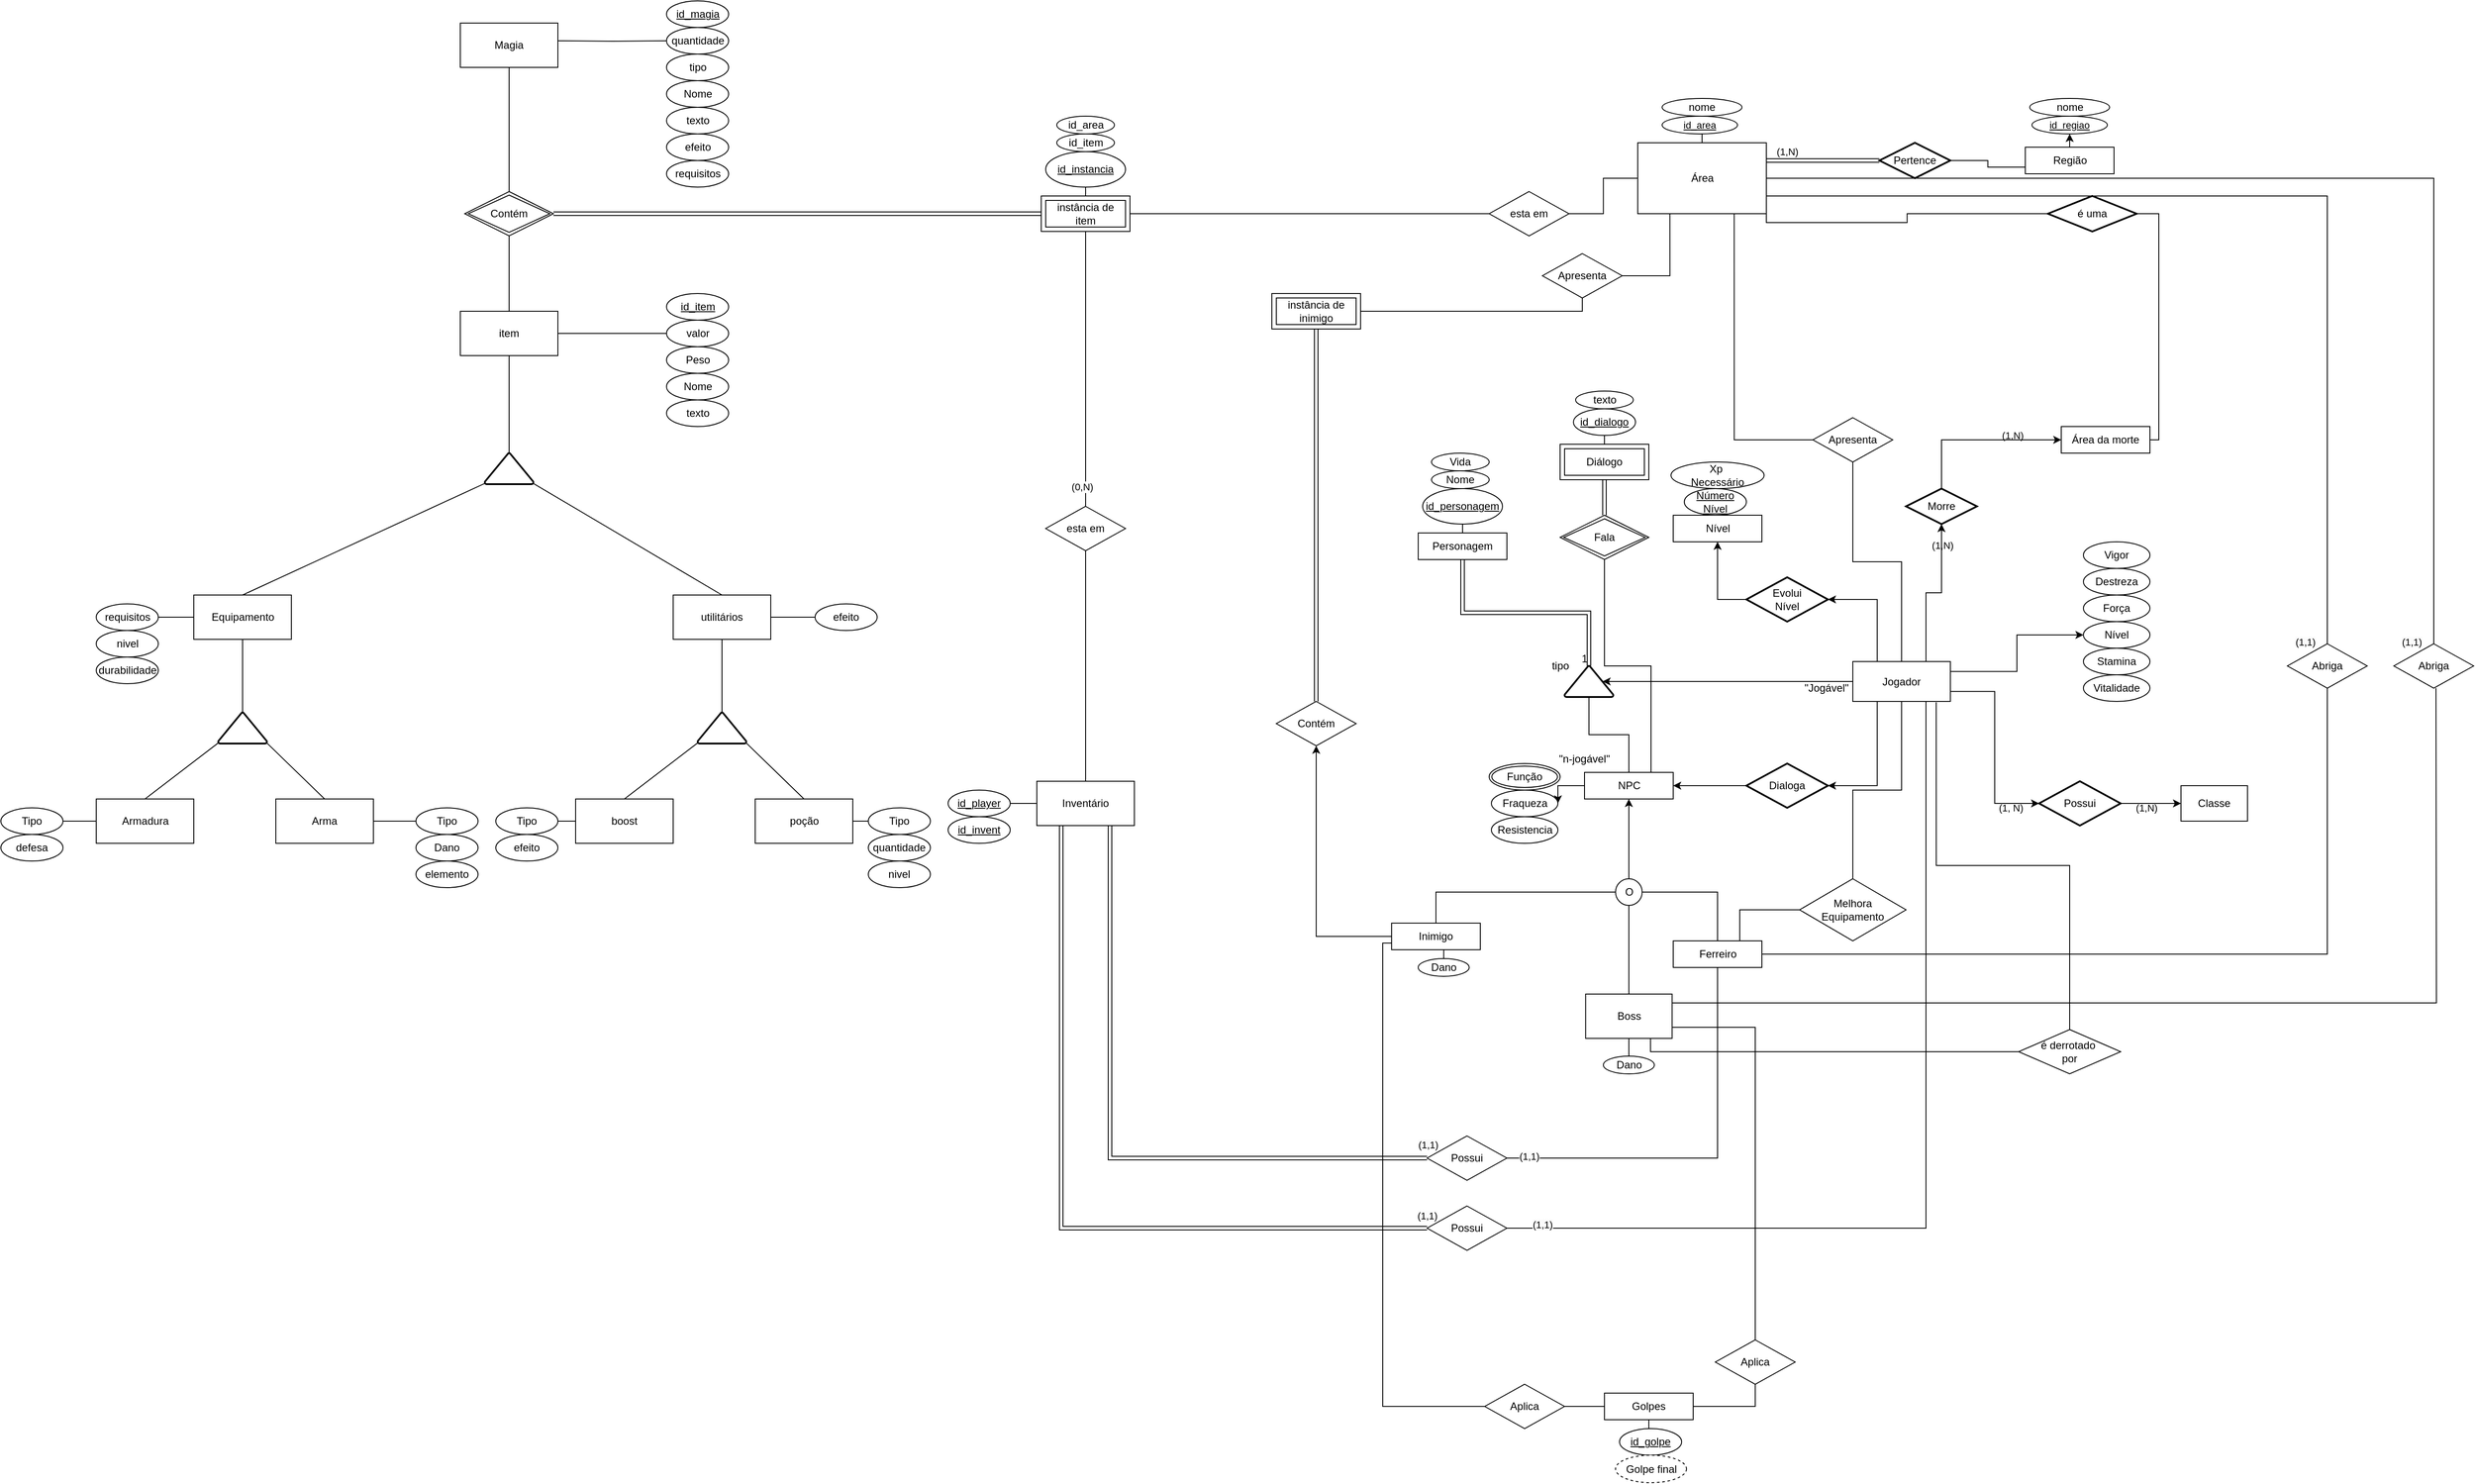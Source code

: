 <mxfile version="24.7.1" type="google">
  <diagram name="Página-1" id="jx06WDity2gwH4yA1sEw">
    <mxGraphModel grid="1" page="1" gridSize="10" guides="1" tooltips="1" connect="1" arrows="1" fold="1" pageScale="1" pageWidth="827" pageHeight="1169" math="0" shadow="0">
      <root>
        <mxCell id="0" />
        <mxCell id="1" parent="0" />
        <mxCell id="X5-_OFj0duZmrZP-IUJ5-1" style="edgeStyle=orthogonalEdgeStyle;rounded=0;orthogonalLoop=1;jettySize=auto;html=1;exitX=1;exitY=0.25;exitDx=0;exitDy=0;entryX=0;entryY=0.5;entryDx=0;entryDy=0;labelBackgroundColor=none;fontColor=default;" edge="1" parent="1" source="X5-_OFj0duZmrZP-IUJ5-4" target="X5-_OFj0duZmrZP-IUJ5-6">
          <mxGeometry relative="1" as="geometry" />
        </mxCell>
        <mxCell id="X5-_OFj0duZmrZP-IUJ5-2" style="edgeStyle=orthogonalEdgeStyle;rounded=0;orthogonalLoop=1;jettySize=auto;html=1;exitX=1;exitY=0.75;exitDx=0;exitDy=0;entryX=0;entryY=0.5;entryDx=0;entryDy=0;entryPerimeter=0;labelBackgroundColor=none;fontColor=default;" edge="1" parent="1" source="X5-_OFj0duZmrZP-IUJ5-4" target="X5-_OFj0duZmrZP-IUJ5-13">
          <mxGeometry relative="1" as="geometry">
            <mxPoint x="1710" y="680" as="targetPoint" />
          </mxGeometry>
        </mxCell>
        <mxCell id="X5-_OFj0duZmrZP-IUJ5-3" value="(1, N)" style="edgeLabel;html=1;align=center;verticalAlign=middle;resizable=0;points=[];labelBackgroundColor=none;" vertex="1" connectable="0" parent="X5-_OFj0duZmrZP-IUJ5-2">
          <mxGeometry x="0.717" y="1" relative="1" as="geometry">
            <mxPoint y="6" as="offset" />
          </mxGeometry>
        </mxCell>
        <mxCell id="X5-_OFj0duZmrZP-IUJ5-4" value="Jogador" style="rounded=0;whiteSpace=wrap;html=1;labelBackgroundColor=none;" vertex="1" parent="1">
          <mxGeometry x="1440" y="535" width="110" height="45" as="geometry" />
        </mxCell>
        <mxCell id="X5-_OFj0duZmrZP-IUJ5-5" value="Stamina" style="ellipse;whiteSpace=wrap;html=1;align=center;labelBackgroundColor=none;" vertex="1" parent="1">
          <mxGeometry x="1700" y="520" width="75" height="30" as="geometry" />
        </mxCell>
        <mxCell id="X5-_OFj0duZmrZP-IUJ5-6" value="Nível" style="ellipse;whiteSpace=wrap;html=1;align=center;labelBackgroundColor=none;" vertex="1" parent="1">
          <mxGeometry x="1700" y="490" width="75" height="30" as="geometry" />
        </mxCell>
        <mxCell id="X5-_OFj0duZmrZP-IUJ5-7" value="Força" style="ellipse;whiteSpace=wrap;html=1;align=center;labelBackgroundColor=none;" vertex="1" parent="1">
          <mxGeometry x="1700" y="460" width="75" height="30" as="geometry" />
        </mxCell>
        <mxCell id="X5-_OFj0duZmrZP-IUJ5-8" value="Vigor" style="ellipse;whiteSpace=wrap;html=1;align=center;labelBackgroundColor=none;" vertex="1" parent="1">
          <mxGeometry x="1700" y="400" width="75" height="30" as="geometry" />
        </mxCell>
        <mxCell id="X5-_OFj0duZmrZP-IUJ5-9" value="Destreza" style="ellipse;whiteSpace=wrap;html=1;align=center;labelBackgroundColor=none;" vertex="1" parent="1">
          <mxGeometry x="1700" y="430" width="75" height="30" as="geometry" />
        </mxCell>
        <mxCell id="X5-_OFj0duZmrZP-IUJ5-10" value="Vitalidade" style="ellipse;whiteSpace=wrap;html=1;align=center;labelBackgroundColor=none;" vertex="1" parent="1">
          <mxGeometry x="1700" y="550" width="75" height="30" as="geometry" />
        </mxCell>
        <mxCell id="X5-_OFj0duZmrZP-IUJ5-11" style="edgeStyle=orthogonalEdgeStyle;rounded=0;orthogonalLoop=1;jettySize=auto;html=1;exitX=1;exitY=0.5;exitDx=0;exitDy=0;exitPerimeter=0;entryX=0;entryY=0.5;entryDx=0;entryDy=0;labelBackgroundColor=none;fontColor=default;" edge="1" parent="1" source="X5-_OFj0duZmrZP-IUJ5-13" target="X5-_OFj0duZmrZP-IUJ5-14">
          <mxGeometry relative="1" as="geometry" />
        </mxCell>
        <mxCell id="X5-_OFj0duZmrZP-IUJ5-12" value="(1,N)" style="edgeLabel;html=1;align=center;verticalAlign=middle;resizable=0;points=[];labelBackgroundColor=none;" vertex="1" connectable="0" parent="X5-_OFj0duZmrZP-IUJ5-11">
          <mxGeometry x="-0.151" relative="1" as="geometry">
            <mxPoint y="5" as="offset" />
          </mxGeometry>
        </mxCell>
        <mxCell id="X5-_OFj0duZmrZP-IUJ5-13" value="Possui" style="strokeWidth=2;html=1;shape=mxgraph.flowchart.decision;whiteSpace=wrap;labelBackgroundColor=none;" vertex="1" parent="1">
          <mxGeometry x="1650" y="670" width="92" height="50" as="geometry" />
        </mxCell>
        <mxCell id="X5-_OFj0duZmrZP-IUJ5-14" value="Classe" style="rounded=0;whiteSpace=wrap;html=1;labelBackgroundColor=none;" vertex="1" parent="1">
          <mxGeometry x="1810" y="675" width="75" height="40" as="geometry" />
        </mxCell>
        <mxCell id="X5-_OFj0duZmrZP-IUJ5-15" style="edgeStyle=orthogonalEdgeStyle;rounded=0;orthogonalLoop=1;jettySize=auto;html=1;exitX=0.5;exitY=0;exitDx=0;exitDy=0;exitPerimeter=0;entryX=0;entryY=0.5;entryDx=0;entryDy=0;labelBackgroundColor=none;fontColor=default;" edge="1" parent="1" source="X5-_OFj0duZmrZP-IUJ5-17" target="X5-_OFj0duZmrZP-IUJ5-39">
          <mxGeometry relative="1" as="geometry" />
        </mxCell>
        <mxCell id="X5-_OFj0duZmrZP-IUJ5-16" value="(1,N)" style="edgeLabel;html=1;align=center;verticalAlign=middle;resizable=0;points=[];labelBackgroundColor=none;" connectable="0" vertex="1" parent="X5-_OFj0duZmrZP-IUJ5-15">
          <mxGeometry x="0.421" y="1" relative="1" as="geometry">
            <mxPoint y="-4" as="offset" />
          </mxGeometry>
        </mxCell>
        <mxCell id="X5-_OFj0duZmrZP-IUJ5-17" value="Morre" style="strokeWidth=2;html=1;shape=mxgraph.flowchart.decision;whiteSpace=wrap;labelBackgroundColor=none;" vertex="1" parent="1">
          <mxGeometry x="1500" y="340" width="80" height="40" as="geometry" />
        </mxCell>
        <mxCell id="X5-_OFj0duZmrZP-IUJ5-18" style="edgeStyle=orthogonalEdgeStyle;rounded=0;orthogonalLoop=1;jettySize=auto;html=1;exitX=0.75;exitY=0;exitDx=0;exitDy=0;entryX=0.5;entryY=1;entryDx=0;entryDy=0;entryPerimeter=0;labelBackgroundColor=none;fontColor=default;" edge="1" parent="1" source="X5-_OFj0duZmrZP-IUJ5-4" target="X5-_OFj0duZmrZP-IUJ5-17">
          <mxGeometry relative="1" as="geometry" />
        </mxCell>
        <mxCell id="X5-_OFj0duZmrZP-IUJ5-19" value="(1,N)" style="edgeLabel;html=1;align=center;verticalAlign=middle;resizable=0;points=[];labelBackgroundColor=none;" vertex="1" connectable="0" parent="X5-_OFj0duZmrZP-IUJ5-18">
          <mxGeometry x="0.72" y="-1" relative="1" as="geometry">
            <mxPoint as="offset" />
          </mxGeometry>
        </mxCell>
        <mxCell id="X5-_OFj0duZmrZP-IUJ5-20" style="edgeStyle=orthogonalEdgeStyle;rounded=0;orthogonalLoop=1;jettySize=auto;html=1;exitX=0;exitY=0.5;exitDx=0;exitDy=0;exitPerimeter=0;entryX=0.5;entryY=1;entryDx=0;entryDy=0;labelBackgroundColor=none;fontColor=default;" edge="1" parent="1" source="X5-_OFj0duZmrZP-IUJ5-21" target="X5-_OFj0duZmrZP-IUJ5-23">
          <mxGeometry relative="1" as="geometry" />
        </mxCell>
        <mxCell id="X5-_OFj0duZmrZP-IUJ5-21" value="Evolui&lt;div&gt;Nível&lt;/div&gt;" style="strokeWidth=2;html=1;shape=mxgraph.flowchart.decision;whiteSpace=wrap;labelBackgroundColor=none;" vertex="1" parent="1">
          <mxGeometry x="1320" y="440" width="92" height="50" as="geometry" />
        </mxCell>
        <mxCell id="X5-_OFj0duZmrZP-IUJ5-22" style="edgeStyle=orthogonalEdgeStyle;rounded=0;orthogonalLoop=1;jettySize=auto;html=1;exitX=0.25;exitY=0;exitDx=0;exitDy=0;entryX=1;entryY=0.5;entryDx=0;entryDy=0;entryPerimeter=0;labelBackgroundColor=none;fontColor=default;" edge="1" parent="1" source="X5-_OFj0duZmrZP-IUJ5-4" target="X5-_OFj0duZmrZP-IUJ5-21">
          <mxGeometry relative="1" as="geometry" />
        </mxCell>
        <mxCell id="X5-_OFj0duZmrZP-IUJ5-23" value="Nível" style="rounded=0;whiteSpace=wrap;html=1;labelBackgroundColor=none;" vertex="1" parent="1">
          <mxGeometry x="1237.5" y="370" width="100" height="30" as="geometry" />
        </mxCell>
        <mxCell id="X5-_OFj0duZmrZP-IUJ5-24" value="Número&lt;div&gt;Nível&lt;/div&gt;" style="ellipse;whiteSpace=wrap;html=1;align=center;fontStyle=4;labelBackgroundColor=none;" vertex="1" parent="1">
          <mxGeometry x="1250" y="340" width="70" height="30" as="geometry" />
        </mxCell>
        <mxCell id="X5-_OFj0duZmrZP-IUJ5-25" value="Xp&amp;nbsp;&lt;div&gt;Necessário&lt;/div&gt;" style="ellipse;whiteSpace=wrap;html=1;align=center;labelBackgroundColor=none;" vertex="1" parent="1">
          <mxGeometry x="1235" y="310" width="105" height="30" as="geometry" />
        </mxCell>
        <mxCell id="X5-_OFj0duZmrZP-IUJ5-26" style="edgeStyle=orthogonalEdgeStyle;rounded=0;orthogonalLoop=1;jettySize=auto;html=1;exitX=0;exitY=0.5;exitDx=0;exitDy=0;exitPerimeter=0;labelBackgroundColor=none;fontColor=default;" edge="1" parent="1" source="X5-_OFj0duZmrZP-IUJ5-27" target="X5-_OFj0duZmrZP-IUJ5-30">
          <mxGeometry relative="1" as="geometry" />
        </mxCell>
        <mxCell id="X5-_OFj0duZmrZP-IUJ5-27" value="Dialoga" style="strokeWidth=2;html=1;shape=mxgraph.flowchart.decision;whiteSpace=wrap;labelBackgroundColor=none;" vertex="1" parent="1">
          <mxGeometry x="1320" y="650" width="92" height="50" as="geometry" />
        </mxCell>
        <mxCell id="X5-_OFj0duZmrZP-IUJ5-28" style="edgeStyle=orthogonalEdgeStyle;rounded=0;orthogonalLoop=1;jettySize=auto;html=1;exitX=0.25;exitY=1;exitDx=0;exitDy=0;entryX=1;entryY=0.5;entryDx=0;entryDy=0;entryPerimeter=0;labelBackgroundColor=none;fontColor=default;" edge="1" parent="1" source="X5-_OFj0duZmrZP-IUJ5-4" target="X5-_OFj0duZmrZP-IUJ5-27">
          <mxGeometry relative="1" as="geometry" />
        </mxCell>
        <mxCell id="X5-_OFj0duZmrZP-IUJ5-29" style="edgeStyle=orthogonalEdgeStyle;rounded=0;orthogonalLoop=1;jettySize=auto;html=1;exitX=0;exitY=0.5;exitDx=0;exitDy=0;entryX=1;entryY=0.5;entryDx=0;entryDy=0;labelBackgroundColor=none;fontColor=default;" edge="1" parent="1" source="X5-_OFj0duZmrZP-IUJ5-30" target="X5-_OFj0duZmrZP-IUJ5-32">
          <mxGeometry relative="1" as="geometry" />
        </mxCell>
        <mxCell id="X5-_OFj0duZmrZP-IUJ5-30" value="NPC" style="rounded=0;whiteSpace=wrap;html=1;labelBackgroundColor=none;" vertex="1" parent="1">
          <mxGeometry x="1137.5" y="660" width="100" height="30" as="geometry" />
        </mxCell>
        <mxCell id="X5-_OFj0duZmrZP-IUJ5-31" value="Função" style="ellipse;shape=doubleEllipse;margin=3;whiteSpace=wrap;html=1;align=center;labelBackgroundColor=none;" vertex="1" parent="1">
          <mxGeometry x="1030" y="650" width="80" height="30" as="geometry" />
        </mxCell>
        <mxCell id="X5-_OFj0duZmrZP-IUJ5-32" value="Fraqueza" style="ellipse;whiteSpace=wrap;html=1;align=center;labelBackgroundColor=none;" vertex="1" parent="1">
          <mxGeometry x="1032.5" y="680" width="75" height="30" as="geometry" />
        </mxCell>
        <mxCell id="X5-_OFj0duZmrZP-IUJ5-33" value="Resistencia" style="ellipse;whiteSpace=wrap;html=1;align=center;labelBackgroundColor=none;" vertex="1" parent="1">
          <mxGeometry x="1032.5" y="710" width="75" height="30" as="geometry" />
        </mxCell>
        <mxCell id="X5-_OFj0duZmrZP-IUJ5-34" value="&quot;n-jogável&quot;" style="text;html=1;align=center;verticalAlign=middle;resizable=0;points=[];autosize=1;strokeColor=none;fillColor=none;labelBackgroundColor=none;" vertex="1" parent="1">
          <mxGeometry x="1097" y="630" width="80" height="30" as="geometry" />
        </mxCell>
        <mxCell id="X5-_OFj0duZmrZP-IUJ5-35" value="" style="strokeWidth=2;html=1;shape=mxgraph.flowchart.extract_or_measurement;whiteSpace=wrap;labelBackgroundColor=none;" vertex="1" parent="1">
          <mxGeometry x="1115" y="540" width="55" height="35" as="geometry" />
        </mxCell>
        <mxCell id="X5-_OFj0duZmrZP-IUJ5-36" value="tipo" style="text;html=1;align=center;verticalAlign=middle;resizable=0;points=[];autosize=1;strokeColor=none;fillColor=none;labelBackgroundColor=none;" vertex="1" parent="1">
          <mxGeometry x="1090" y="525" width="40" height="30" as="geometry" />
        </mxCell>
        <mxCell id="X5-_OFj0duZmrZP-IUJ5-37" style="edgeStyle=orthogonalEdgeStyle;rounded=0;orthogonalLoop=1;jettySize=auto;html=1;exitX=0;exitY=0.5;exitDx=0;exitDy=0;entryX=0.78;entryY=0.5;entryDx=0;entryDy=0;entryPerimeter=0;labelBackgroundColor=none;fontColor=default;" edge="1" parent="1" source="X5-_OFj0duZmrZP-IUJ5-4" target="X5-_OFj0duZmrZP-IUJ5-35">
          <mxGeometry relative="1" as="geometry" />
        </mxCell>
        <mxCell id="X5-_OFj0duZmrZP-IUJ5-38" value="&quot;Jogável&quot;" style="text;html=1;align=center;verticalAlign=middle;resizable=0;points=[];autosize=1;strokeColor=none;fillColor=none;labelBackgroundColor=none;" vertex="1" parent="1">
          <mxGeometry x="1375" y="550" width="70" height="30" as="geometry" />
        </mxCell>
        <mxCell id="X5-_OFj0duZmrZP-IUJ5-39" value="Área da morte" style="rounded=0;whiteSpace=wrap;html=1;labelBackgroundColor=none;" vertex="1" parent="1">
          <mxGeometry x="1675" y="270" width="100" height="30" as="geometry" />
        </mxCell>
        <mxCell id="X5-_OFj0duZmrZP-IUJ5-40" value="" style="edgeStyle=orthogonalEdgeStyle;shape=link;rounded=0;orthogonalLoop=1;jettySize=auto;html=1;align=center;verticalAlign=middle;fontFamily=Helvetica;fontSize=11;fontColor=default;labelBackgroundColor=none;endArrow=classic;entryX=0;entryY=0.5;entryDx=0;entryDy=0;entryPerimeter=0;exitX=1;exitY=0.25;exitDx=0;exitDy=0;" edge="1" parent="1" source="X5-_OFj0duZmrZP-IUJ5-42" target="X5-_OFj0duZmrZP-IUJ5-45">
          <mxGeometry relative="1" as="geometry">
            <mxPoint x="1440" y="100" as="targetPoint" />
          </mxGeometry>
        </mxCell>
        <mxCell id="X5-_OFj0duZmrZP-IUJ5-41" value="(1,N)" style="edgeLabel;html=1;align=center;verticalAlign=middle;resizable=0;points=[];fontFamily=Helvetica;fontSize=11;labelBackgroundColor=none;" connectable="0" vertex="1" parent="X5-_OFj0duZmrZP-IUJ5-40">
          <mxGeometry x="-0.63" y="-2" relative="1" as="geometry">
            <mxPoint y="-12" as="offset" />
          </mxGeometry>
        </mxCell>
        <mxCell id="X5-_OFj0duZmrZP-IUJ5-42" value="Área" style="rounded=0;whiteSpace=wrap;html=1;labelBackgroundColor=none;" vertex="1" parent="1">
          <mxGeometry x="1197.5" y="-50" width="145" height="80" as="geometry" />
        </mxCell>
        <mxCell id="X5-_OFj0duZmrZP-IUJ5-43" value="id_area" style="ellipse;whiteSpace=wrap;html=1;align=center;fontStyle=4;fontFamily=Helvetica;fontSize=11;labelBackgroundColor=none;" vertex="1" parent="1">
          <mxGeometry x="1225" y="-80" width="85" height="20" as="geometry" />
        </mxCell>
        <mxCell id="X5-_OFj0duZmrZP-IUJ5-44" value="nome" style="ellipse;whiteSpace=wrap;html=1;align=center;labelBackgroundColor=none;" vertex="1" parent="1">
          <mxGeometry x="1225" y="-100" width="90" height="20" as="geometry" />
        </mxCell>
        <mxCell id="X5-_OFj0duZmrZP-IUJ5-45" value="Pertence" style="strokeWidth=2;html=1;shape=mxgraph.flowchart.decision;whiteSpace=wrap;labelBackgroundColor=none;" vertex="1" parent="1">
          <mxGeometry x="1470" y="-50" width="80" height="40" as="geometry" />
        </mxCell>
        <mxCell id="X5-_OFj0duZmrZP-IUJ5-46" style="edgeStyle=orthogonalEdgeStyle;shape=connector;rounded=0;orthogonalLoop=1;jettySize=auto;html=1;exitX=0.5;exitY=0;exitDx=0;exitDy=0;entryX=0.5;entryY=1;entryDx=0;entryDy=0;align=center;verticalAlign=middle;fontFamily=Helvetica;fontSize=11;fontColor=default;labelBackgroundColor=none;endArrow=classic;" edge="1" parent="1" source="X5-_OFj0duZmrZP-IUJ5-47" target="X5-_OFj0duZmrZP-IUJ5-48">
          <mxGeometry relative="1" as="geometry" />
        </mxCell>
        <mxCell id="X5-_OFj0duZmrZP-IUJ5-47" value="Região" style="rounded=0;whiteSpace=wrap;html=1;labelBackgroundColor=none;" vertex="1" parent="1">
          <mxGeometry x="1634.5" y="-45" width="100" height="30" as="geometry" />
        </mxCell>
        <mxCell id="X5-_OFj0duZmrZP-IUJ5-48" value="id_regiao" style="ellipse;whiteSpace=wrap;html=1;align=center;fontStyle=4;fontFamily=Helvetica;fontSize=11;labelBackgroundColor=none;" vertex="1" parent="1">
          <mxGeometry x="1642" y="-80" width="85" height="20" as="geometry" />
        </mxCell>
        <mxCell id="X5-_OFj0duZmrZP-IUJ5-49" value="nome" style="ellipse;whiteSpace=wrap;html=1;align=center;labelBackgroundColor=none;" vertex="1" parent="1">
          <mxGeometry x="1639.5" y="-100" width="90" height="20" as="geometry" />
        </mxCell>
        <mxCell id="X5-_OFj0duZmrZP-IUJ5-50" value="é uma" style="strokeWidth=2;html=1;shape=mxgraph.flowchart.decision;whiteSpace=wrap;labelBackgroundColor=none;" vertex="1" parent="1">
          <mxGeometry x="1660" y="10" width="100" height="40" as="geometry" />
        </mxCell>
        <mxCell id="X5-_OFj0duZmrZP-IUJ5-51" style="edgeStyle=orthogonalEdgeStyle;rounded=0;orthogonalLoop=1;jettySize=auto;html=1;exitX=0.5;exitY=0;exitDx=0;exitDy=0;entryX=0.5;entryY=1;entryDx=0;entryDy=0;" edge="1" parent="1" source="X5-_OFj0duZmrZP-IUJ5-52" target="X5-_OFj0duZmrZP-IUJ5-30">
          <mxGeometry relative="1" as="geometry" />
        </mxCell>
        <mxCell id="X5-_OFj0duZmrZP-IUJ5-52" value="O" style="ellipse;whiteSpace=wrap;html=1;aspect=fixed;" vertex="1" parent="1">
          <mxGeometry x="1172.5" y="780" width="30" height="30" as="geometry" />
        </mxCell>
        <mxCell id="X5-_OFj0duZmrZP-IUJ5-53" value="Boss" style="rounded=0;whiteSpace=wrap;html=1;labelBackgroundColor=none;" vertex="1" parent="1">
          <mxGeometry x="1138.75" y="910" width="97.5" height="50" as="geometry" />
        </mxCell>
        <mxCell id="X5-_OFj0duZmrZP-IUJ5-54" value="Ferreiro" style="rounded=0;whiteSpace=wrap;html=1;labelBackgroundColor=none;" vertex="1" parent="1">
          <mxGeometry x="1237.5" y="850" width="100" height="30" as="geometry" />
        </mxCell>
        <mxCell id="X5-_OFj0duZmrZP-IUJ5-55" style="edgeStyle=orthogonalEdgeStyle;rounded=0;orthogonalLoop=1;jettySize=auto;html=1;exitX=0;exitY=0.5;exitDx=0;exitDy=0;entryX=0.5;entryY=1;entryDx=0;entryDy=0;" edge="1" parent="1" source="X5-_OFj0duZmrZP-IUJ5-56" target="X5-_OFj0duZmrZP-IUJ5-58">
          <mxGeometry relative="1" as="geometry" />
        </mxCell>
        <mxCell id="X5-_OFj0duZmrZP-IUJ5-56" value="Inimigo" style="rounded=0;whiteSpace=wrap;html=1;labelBackgroundColor=none;" vertex="1" parent="1">
          <mxGeometry x="920" y="830" width="100" height="30" as="geometry" />
        </mxCell>
        <mxCell id="X5-_OFj0duZmrZP-IUJ5-57" value="Dano" style="ellipse;whiteSpace=wrap;html=1;align=center;labelBackgroundColor=none;" vertex="1" parent="1">
          <mxGeometry x="950" y="870" width="57.5" height="20" as="geometry" />
        </mxCell>
        <mxCell id="X5-_OFj0duZmrZP-IUJ5-58" value="Contém" style="shape=rhombus;perimeter=rhombusPerimeter;whiteSpace=wrap;html=1;align=center;" vertex="1" parent="1">
          <mxGeometry x="790" y="580" width="90" height="50" as="geometry" />
        </mxCell>
        <mxCell id="X5-_OFj0duZmrZP-IUJ5-59" value="instância de&lt;div&gt;inimigo&lt;/div&gt;" style="shape=ext;margin=3;double=1;whiteSpace=wrap;html=1;align=center;" vertex="1" parent="1">
          <mxGeometry x="785" y="120" width="100" height="40" as="geometry" />
        </mxCell>
        <mxCell id="X5-_OFj0duZmrZP-IUJ5-60" value="" style="shape=link;html=1;rounded=0;edgeStyle=orthogonalEdgeStyle;exitX=0.5;exitY=0;exitDx=0;exitDy=0;entryX=0.5;entryY=1;entryDx=0;entryDy=0;" edge="1" parent="1" source="X5-_OFj0duZmrZP-IUJ5-58" target="X5-_OFj0duZmrZP-IUJ5-59">
          <mxGeometry relative="1" as="geometry">
            <mxPoint x="830" y="570" as="sourcePoint" />
            <mxPoint x="990" y="570" as="targetPoint" />
          </mxGeometry>
        </mxCell>
        <mxCell id="X5-_OFj0duZmrZP-IUJ5-61" value="" style="resizable=0;html=1;whiteSpace=wrap;align=right;verticalAlign=bottom;" connectable="0" vertex="1" parent="X5-_OFj0duZmrZP-IUJ5-60">
          <mxGeometry x="1" relative="1" as="geometry" />
        </mxCell>
        <mxCell id="X5-_OFj0duZmrZP-IUJ5-62" value="" style="endArrow=none;html=1;rounded=0;edgeStyle=orthogonalEdgeStyle;entryX=0.5;entryY=1;entryDx=0;entryDy=0;" edge="1" parent="1" source="X5-_OFj0duZmrZP-IUJ5-59" target="X5-_OFj0duZmrZP-IUJ5-63">
          <mxGeometry relative="1" as="geometry">
            <mxPoint x="885" y="240" as="sourcePoint" />
            <mxPoint x="1045" y="240" as="targetPoint" />
          </mxGeometry>
        </mxCell>
        <mxCell id="X5-_OFj0duZmrZP-IUJ5-63" value="Apresenta" style="shape=rhombus;perimeter=rhombusPerimeter;whiteSpace=wrap;html=1;align=center;" vertex="1" parent="1">
          <mxGeometry x="1090" y="75" width="90" height="50" as="geometry" />
        </mxCell>
        <mxCell id="X5-_OFj0duZmrZP-IUJ5-64" value="" style="endArrow=none;html=1;rounded=0;edgeStyle=orthogonalEdgeStyle;entryX=0.25;entryY=1;entryDx=0;entryDy=0;" edge="1" parent="1" source="X5-_OFj0duZmrZP-IUJ5-63" target="X5-_OFj0duZmrZP-IUJ5-42">
          <mxGeometry relative="1" as="geometry">
            <mxPoint x="1215" y="35" as="sourcePoint" />
            <mxPoint x="1215" y="35" as="targetPoint" />
          </mxGeometry>
        </mxCell>
        <mxCell id="X5-_OFj0duZmrZP-IUJ5-65" value="Dano" style="ellipse;whiteSpace=wrap;html=1;align=center;labelBackgroundColor=none;" vertex="1" parent="1">
          <mxGeometry x="1158.75" y="980" width="57.5" height="20" as="geometry" />
        </mxCell>
        <mxCell id="X5-_OFj0duZmrZP-IUJ5-66" value="" style="endArrow=none;html=1;rounded=0;edgeStyle=orthogonalEdgeStyle;exitX=0.5;exitY=1;exitDx=0;exitDy=0;entryX=0.5;entryY=0;entryDx=0;entryDy=0;" edge="1" parent="1" source="X5-_OFj0duZmrZP-IUJ5-53" target="X5-_OFj0duZmrZP-IUJ5-65">
          <mxGeometry relative="1" as="geometry">
            <mxPoint x="1338.75" y="970" as="sourcePoint" />
            <mxPoint x="1498.75" y="970" as="targetPoint" />
          </mxGeometry>
        </mxCell>
        <mxCell id="X5-_OFj0duZmrZP-IUJ5-67" value="" style="endArrow=none;html=1;rounded=0;edgeStyle=orthogonalEdgeStyle;exitX=0.5;exitY=1;exitDx=0;exitDy=0;entryX=0.5;entryY=0;entryDx=0;entryDy=0;" edge="1" parent="1" source="X5-_OFj0duZmrZP-IUJ5-56" target="X5-_OFj0duZmrZP-IUJ5-57">
          <mxGeometry relative="1" as="geometry">
            <mxPoint x="930" y="950" as="sourcePoint" />
            <mxPoint x="1090" y="950" as="targetPoint" />
          </mxGeometry>
        </mxCell>
        <mxCell id="X5-_OFj0duZmrZP-IUJ5-68" value="" style="endArrow=none;html=1;rounded=0;edgeStyle=orthogonalEdgeStyle;exitX=0.5;exitY=0;exitDx=0;exitDy=0;entryX=0.5;entryY=1;entryDx=0;entryDy=0;" edge="1" parent="1" source="X5-_OFj0duZmrZP-IUJ5-53" target="X5-_OFj0duZmrZP-IUJ5-52">
          <mxGeometry relative="1" as="geometry">
            <mxPoint x="1340" y="780" as="sourcePoint" />
            <mxPoint x="1500" y="780" as="targetPoint" />
          </mxGeometry>
        </mxCell>
        <mxCell id="X5-_OFj0duZmrZP-IUJ5-69" value="" style="endArrow=none;html=1;rounded=0;edgeStyle=orthogonalEdgeStyle;exitX=0.5;exitY=0;exitDx=0;exitDy=0;entryX=1;entryY=0.5;entryDx=0;entryDy=0;" edge="1" parent="1" source="X5-_OFj0duZmrZP-IUJ5-54" target="X5-_OFj0duZmrZP-IUJ5-52">
          <mxGeometry relative="1" as="geometry">
            <mxPoint x="1320" y="800" as="sourcePoint" />
            <mxPoint x="1480" y="800" as="targetPoint" />
          </mxGeometry>
        </mxCell>
        <mxCell id="X5-_OFj0duZmrZP-IUJ5-70" value="" style="endArrow=none;html=1;rounded=0;edgeStyle=orthogonalEdgeStyle;entryX=0;entryY=0.5;entryDx=0;entryDy=0;exitX=0.5;exitY=0;exitDx=0;exitDy=0;" edge="1" parent="1" source="X5-_OFj0duZmrZP-IUJ5-56" target="X5-_OFj0duZmrZP-IUJ5-52">
          <mxGeometry relative="1" as="geometry">
            <mxPoint x="1010" y="780" as="sourcePoint" />
            <mxPoint x="1170" y="780" as="targetPoint" />
          </mxGeometry>
        </mxCell>
        <mxCell id="X5-_OFj0duZmrZP-IUJ5-71" value="Melhora&lt;div&gt;Equipamento&lt;/div&gt;" style="shape=rhombus;perimeter=rhombusPerimeter;whiteSpace=wrap;html=1;align=center;" vertex="1" parent="1">
          <mxGeometry x="1380" y="780" width="120" height="70" as="geometry" />
        </mxCell>
        <mxCell id="X5-_OFj0duZmrZP-IUJ5-72" value="" style="endArrow=none;html=1;rounded=0;edgeStyle=orthogonalEdgeStyle;exitX=0.75;exitY=0;exitDx=0;exitDy=0;entryX=0;entryY=0.5;entryDx=0;entryDy=0;" edge="1" parent="1" source="X5-_OFj0duZmrZP-IUJ5-54" target="X5-_OFj0duZmrZP-IUJ5-71">
          <mxGeometry relative="1" as="geometry">
            <mxPoint x="1420" y="850" as="sourcePoint" />
            <mxPoint x="1580" y="850" as="targetPoint" />
          </mxGeometry>
        </mxCell>
        <mxCell id="X5-_OFj0duZmrZP-IUJ5-73" value="" style="endArrow=none;html=1;rounded=0;edgeStyle=orthogonalEdgeStyle;exitX=0.5;exitY=0;exitDx=0;exitDy=0;entryX=0.5;entryY=1;entryDx=0;entryDy=0;" edge="1" parent="1" source="X5-_OFj0duZmrZP-IUJ5-71" target="X5-_OFj0duZmrZP-IUJ5-4">
          <mxGeometry relative="1" as="geometry">
            <mxPoint x="1610" y="760" as="sourcePoint" />
            <mxPoint x="1770" y="760" as="targetPoint" />
          </mxGeometry>
        </mxCell>
        <mxCell id="X5-_OFj0duZmrZP-IUJ5-74" value="Golpes" style="rounded=0;whiteSpace=wrap;html=1;labelBackgroundColor=none;" vertex="1" parent="1">
          <mxGeometry x="1160" y="1360" width="100" height="30" as="geometry" />
        </mxCell>
        <mxCell id="X5-_OFj0duZmrZP-IUJ5-75" value="Aplica" style="shape=rhombus;perimeter=rhombusPerimeter;whiteSpace=wrap;html=1;align=center;" vertex="1" parent="1">
          <mxGeometry x="1025" y="1350" width="90" height="50" as="geometry" />
        </mxCell>
        <mxCell id="X5-_OFj0duZmrZP-IUJ5-76" value="Aplica" style="shape=rhombus;perimeter=rhombusPerimeter;whiteSpace=wrap;html=1;align=center;" vertex="1" parent="1">
          <mxGeometry x="1285" y="1300" width="90" height="50" as="geometry" />
        </mxCell>
        <mxCell id="X5-_OFj0duZmrZP-IUJ5-77" value="" style="endArrow=none;html=1;rounded=0;edgeStyle=orthogonalEdgeStyle;entryX=0;entryY=0.75;entryDx=0;entryDy=0;exitX=0;exitY=0.5;exitDx=0;exitDy=0;" edge="1" parent="1" source="X5-_OFj0duZmrZP-IUJ5-75" target="X5-_OFj0duZmrZP-IUJ5-56">
          <mxGeometry relative="1" as="geometry">
            <mxPoint x="780" y="880" as="sourcePoint" />
            <mxPoint x="940" y="880" as="targetPoint" />
          </mxGeometry>
        </mxCell>
        <mxCell id="X5-_OFj0duZmrZP-IUJ5-78" value="" style="endArrow=none;html=1;rounded=0;edgeStyle=orthogonalEdgeStyle;entryX=0;entryY=0.5;entryDx=0;entryDy=0;" edge="1" parent="1" source="X5-_OFj0duZmrZP-IUJ5-75" target="X5-_OFj0duZmrZP-IUJ5-74">
          <mxGeometry relative="1" as="geometry">
            <mxPoint x="1122.5" y="1095" as="sourcePoint" />
            <mxPoint x="1282.5" y="1095" as="targetPoint" />
          </mxGeometry>
        </mxCell>
        <mxCell id="X5-_OFj0duZmrZP-IUJ5-79" value="" style="endArrow=none;html=1;rounded=0;edgeStyle=orthogonalEdgeStyle;entryX=0.5;entryY=1;entryDx=0;entryDy=0;" edge="1" parent="1" source="X5-_OFj0duZmrZP-IUJ5-74" target="X5-_OFj0duZmrZP-IUJ5-76">
          <mxGeometry relative="1" as="geometry">
            <mxPoint x="1270" y="1095" as="sourcePoint" />
            <mxPoint x="1430" y="1095" as="targetPoint" />
          </mxGeometry>
        </mxCell>
        <mxCell id="X5-_OFj0duZmrZP-IUJ5-80" value="" style="endArrow=none;html=1;rounded=0;edgeStyle=orthogonalEdgeStyle;exitX=0.5;exitY=0;exitDx=0;exitDy=0;entryX=1;entryY=0.75;entryDx=0;entryDy=0;" edge="1" parent="1" source="X5-_OFj0duZmrZP-IUJ5-76" target="X5-_OFj0duZmrZP-IUJ5-53">
          <mxGeometry relative="1" as="geometry">
            <mxPoint x="1340" y="970" as="sourcePoint" />
            <mxPoint x="1500" y="970" as="targetPoint" />
          </mxGeometry>
        </mxCell>
        <mxCell id="X5-_OFj0duZmrZP-IUJ5-81" value="id_golpe" style="ellipse;whiteSpace=wrap;html=1;align=center;fontStyle=4;labelBackgroundColor=none;" vertex="1" parent="1">
          <mxGeometry x="1177" y="1400" width="70" height="30" as="geometry" />
        </mxCell>
        <mxCell id="X5-_OFj0duZmrZP-IUJ5-82" value="" style="endArrow=none;html=1;rounded=0;edgeStyle=orthogonalEdgeStyle;entryX=0.5;entryY=0;entryDx=0;entryDy=0;" edge="1" parent="1" source="X5-_OFj0duZmrZP-IUJ5-74" target="X5-_OFj0duZmrZP-IUJ5-81">
          <mxGeometry relative="1" as="geometry">
            <mxPoint x="1220" y="1110" as="sourcePoint" />
            <mxPoint x="1220" y="1270" as="targetPoint" />
          </mxGeometry>
        </mxCell>
        <mxCell id="X5-_OFj0duZmrZP-IUJ5-83" value="é derrotado&amp;nbsp;&lt;div&gt;por&lt;/div&gt;" style="shape=rhombus;perimeter=rhombusPerimeter;whiteSpace=wrap;html=1;align=center;" vertex="1" parent="1">
          <mxGeometry x="1627" y="950" width="115" height="50" as="geometry" />
        </mxCell>
        <mxCell id="X5-_OFj0duZmrZP-IUJ5-84" value="" style="endArrow=none;html=1;rounded=0;edgeStyle=orthogonalEdgeStyle;exitX=0.75;exitY=1;exitDx=0;exitDy=0;entryX=0;entryY=0.5;entryDx=0;entryDy=0;" edge="1" parent="1" source="X5-_OFj0duZmrZP-IUJ5-53" target="X5-_OFj0duZmrZP-IUJ5-83">
          <mxGeometry relative="1" as="geometry">
            <mxPoint x="1250" y="960" as="sourcePoint" />
            <mxPoint x="1410" y="960" as="targetPoint" />
          </mxGeometry>
        </mxCell>
        <mxCell id="X5-_OFj0duZmrZP-IUJ5-85" value="" style="endArrow=none;html=1;rounded=0;edgeStyle=orthogonalEdgeStyle;exitX=0.5;exitY=0;exitDx=0;exitDy=0;entryX=0.855;entryY=1.022;entryDx=0;entryDy=0;entryPerimeter=0;" edge="1" parent="1" source="X5-_OFj0duZmrZP-IUJ5-83" target="X5-_OFj0duZmrZP-IUJ5-4">
          <mxGeometry relative="1" as="geometry">
            <mxPoint x="1600" y="890" as="sourcePoint" />
            <mxPoint x="1760" y="890" as="targetPoint" />
          </mxGeometry>
        </mxCell>
        <mxCell id="X5-_OFj0duZmrZP-IUJ5-86" value="" style="endArrow=none;html=1;rounded=0;edgeStyle=orthogonalEdgeStyle;entryX=0.5;entryY=0;entryDx=0;entryDy=0;" edge="1" parent="1" source="X5-_OFj0duZmrZP-IUJ5-35" target="X5-_OFj0duZmrZP-IUJ5-30">
          <mxGeometry relative="1" as="geometry">
            <mxPoint x="1192.5" y="575" as="sourcePoint" />
            <mxPoint x="1192.5" y="735" as="targetPoint" />
          </mxGeometry>
        </mxCell>
        <mxCell id="X5-_OFj0duZmrZP-IUJ5-87" value="Abriga" style="shape=rhombus;perimeter=rhombusPerimeter;whiteSpace=wrap;html=1;align=center;" vertex="1" parent="1">
          <mxGeometry x="1930" y="515" width="90" height="50" as="geometry" />
        </mxCell>
        <mxCell id="X5-_OFj0duZmrZP-IUJ5-88" value="" style="endArrow=none;html=1;rounded=0;edgeStyle=orthogonalEdgeStyle;exitX=1;exitY=0.5;exitDx=0;exitDy=0;entryX=0.5;entryY=1;entryDx=0;entryDy=0;" edge="1" parent="1" source="X5-_OFj0duZmrZP-IUJ5-54" target="X5-_OFj0duZmrZP-IUJ5-87">
          <mxGeometry relative="1" as="geometry">
            <mxPoint x="1420" y="880" as="sourcePoint" />
            <mxPoint x="1580" y="880" as="targetPoint" />
          </mxGeometry>
        </mxCell>
        <mxCell id="X5-_OFj0duZmrZP-IUJ5-89" value="" style="endArrow=none;html=1;rounded=0;edgeStyle=orthogonalEdgeStyle;exitX=1;exitY=0.75;exitDx=0;exitDy=0;entryX=0.5;entryY=0;entryDx=0;entryDy=0;" edge="1" parent="1" source="X5-_OFj0duZmrZP-IUJ5-42" target="X5-_OFj0duZmrZP-IUJ5-87">
          <mxGeometry relative="1" as="geometry">
            <mxPoint x="1370" y="130" as="sourcePoint" />
            <mxPoint x="1530" y="130" as="targetPoint" />
          </mxGeometry>
        </mxCell>
        <mxCell id="X5-_OFj0duZmrZP-IUJ5-90" value="&lt;span style=&quot;background-color: rgb(251, 251, 251);&quot;&gt;(1,1)&lt;/span&gt;" style="edgeLabel;html=1;align=center;verticalAlign=middle;resizable=0;points=[];" connectable="0" vertex="1" parent="X5-_OFj0duZmrZP-IUJ5-89">
          <mxGeometry x="0.967" y="2" relative="1" as="geometry">
            <mxPoint x="-27" y="17" as="offset" />
          </mxGeometry>
        </mxCell>
        <mxCell id="X5-_OFj0duZmrZP-IUJ5-91" value="Abriga" style="shape=rhombus;perimeter=rhombusPerimeter;whiteSpace=wrap;html=1;align=center;" vertex="1" parent="1">
          <mxGeometry x="2050" y="515" width="90" height="50" as="geometry" />
        </mxCell>
        <mxCell id="X5-_OFj0duZmrZP-IUJ5-92" value="" style="endArrow=none;html=1;rounded=0;edgeStyle=orthogonalEdgeStyle;entryX=0.5;entryY=1;entryDx=0;entryDy=0;" edge="1" parent="1" source="X5-_OFj0duZmrZP-IUJ5-53">
          <mxGeometry relative="1" as="geometry">
            <mxPoint x="1240" y="935" as="sourcePoint" />
            <mxPoint x="2097.5" y="565" as="targetPoint" />
            <Array as="points">
              <mxPoint x="2098" y="920" />
              <mxPoint x="2098" y="910" />
            </Array>
          </mxGeometry>
        </mxCell>
        <mxCell id="X5-_OFj0duZmrZP-IUJ5-93" value="" style="endArrow=none;html=1;rounded=0;edgeStyle=orthogonalEdgeStyle;exitX=1;exitY=0.5;exitDx=0;exitDy=0;entryX=0.5;entryY=0;entryDx=0;entryDy=0;" edge="1" parent="1" source="X5-_OFj0duZmrZP-IUJ5-42" target="X5-_OFj0duZmrZP-IUJ5-91">
          <mxGeometry relative="1" as="geometry">
            <mxPoint x="2020" y="400" as="sourcePoint" />
            <mxPoint x="2180" y="400" as="targetPoint" />
          </mxGeometry>
        </mxCell>
        <mxCell id="X5-_OFj0duZmrZP-IUJ5-94" value="&lt;span style=&quot;background-color: rgb(251, 251, 251);&quot;&gt;(1,1)&lt;/span&gt;" style="edgeLabel;html=1;align=center;verticalAlign=middle;resizable=0;points=[];" connectable="0" vertex="1" parent="X5-_OFj0duZmrZP-IUJ5-93">
          <mxGeometry x="0.967" relative="1" as="geometry">
            <mxPoint x="-25" y="19" as="offset" />
          </mxGeometry>
        </mxCell>
        <mxCell id="X5-_OFj0duZmrZP-IUJ5-95" value="Golpe final" style="ellipse;whiteSpace=wrap;html=1;align=center;dashed=1;" vertex="1" parent="1">
          <mxGeometry x="1172.5" y="1430" width="80" height="31" as="geometry" />
        </mxCell>
        <mxCell id="X5-_OFj0duZmrZP-IUJ5-96" value="" style="shape=link;html=1;rounded=0;edgeStyle=orthogonalEdgeStyle;entryX=0.5;entryY=0;entryDx=0;entryDy=0;entryPerimeter=0;exitX=0.5;exitY=1;exitDx=0;exitDy=0;" edge="1" parent="1" source="X5-_OFj0duZmrZP-IUJ5-98" target="X5-_OFj0duZmrZP-IUJ5-35">
          <mxGeometry relative="1" as="geometry">
            <mxPoint x="1180" y="430" as="sourcePoint" />
            <mxPoint x="1240" y="480" as="targetPoint" />
          </mxGeometry>
        </mxCell>
        <mxCell id="X5-_OFj0duZmrZP-IUJ5-97" value="1" style="resizable=0;html=1;whiteSpace=wrap;align=right;verticalAlign=bottom;" connectable="0" vertex="1" parent="X5-_OFj0duZmrZP-IUJ5-96">
          <mxGeometry x="1" relative="1" as="geometry" />
        </mxCell>
        <mxCell id="X5-_OFj0duZmrZP-IUJ5-98" value="Personagem" style="rounded=0;whiteSpace=wrap;html=1;labelBackgroundColor=none;" vertex="1" parent="1">
          <mxGeometry x="950" y="390" width="100" height="30" as="geometry" />
        </mxCell>
        <mxCell id="X5-_OFj0duZmrZP-IUJ5-99" value="id_personagem" style="ellipse;whiteSpace=wrap;html=1;align=center;fontStyle=4;labelBackgroundColor=none;" vertex="1" parent="1">
          <mxGeometry x="955" y="340" width="90" height="40" as="geometry" />
        </mxCell>
        <mxCell id="X5-_OFj0duZmrZP-IUJ5-100" value="" style="endArrow=none;html=1;rounded=0;edgeStyle=orthogonalEdgeStyle;entryX=0.5;entryY=1;entryDx=0;entryDy=0;exitX=0.5;exitY=0;exitDx=0;exitDy=0;" edge="1" parent="1" source="X5-_OFj0duZmrZP-IUJ5-98" target="X5-_OFj0duZmrZP-IUJ5-99">
          <mxGeometry relative="1" as="geometry">
            <mxPoint x="930" y="380" as="sourcePoint" />
            <mxPoint x="1090" y="380" as="targetPoint" />
          </mxGeometry>
        </mxCell>
        <mxCell id="X5-_OFj0duZmrZP-IUJ5-101" value="Nome" style="ellipse;whiteSpace=wrap;html=1;align=center;labelBackgroundColor=none;" vertex="1" parent="1">
          <mxGeometry x="965" y="320" width="65" height="20" as="geometry" />
        </mxCell>
        <mxCell id="X5-_OFj0duZmrZP-IUJ5-102" value="Vida" style="ellipse;whiteSpace=wrap;html=1;align=center;labelBackgroundColor=none;" vertex="1" parent="1">
          <mxGeometry x="965" y="300" width="65" height="20" as="geometry" />
        </mxCell>
        <mxCell id="X5-_OFj0duZmrZP-IUJ5-103" value="Fala" style="shape=rhombus;double=1;perimeter=rhombusPerimeter;whiteSpace=wrap;html=1;align=center;" vertex="1" parent="1">
          <mxGeometry x="1110" y="370" width="100" height="50" as="geometry" />
        </mxCell>
        <mxCell id="X5-_OFj0duZmrZP-IUJ5-104" value="" style="endArrow=none;html=1;rounded=0;edgeStyle=orthogonalEdgeStyle;exitX=0.75;exitY=0;exitDx=0;exitDy=0;entryX=0.5;entryY=1;entryDx=0;entryDy=0;" edge="1" parent="1" source="X5-_OFj0duZmrZP-IUJ5-30" target="X5-_OFj0duZmrZP-IUJ5-103">
          <mxGeometry relative="1" as="geometry">
            <mxPoint x="1270" y="610" as="sourcePoint" />
            <mxPoint x="1430" y="610" as="targetPoint" />
          </mxGeometry>
        </mxCell>
        <mxCell id="X5-_OFj0duZmrZP-IUJ5-105" value="Diálogo" style="shape=ext;margin=3;double=1;whiteSpace=wrap;html=1;align=center;" vertex="1" parent="1">
          <mxGeometry x="1110" y="290" width="100" height="40" as="geometry" />
        </mxCell>
        <mxCell id="X5-_OFj0duZmrZP-IUJ5-106" value="" style="shape=link;html=1;rounded=0;edgeStyle=orthogonalEdgeStyle;exitX=0.5;exitY=0;exitDx=0;exitDy=0;entryX=0.5;entryY=1;entryDx=0;entryDy=0;" edge="1" parent="1" source="X5-_OFj0duZmrZP-IUJ5-103" target="X5-_OFj0duZmrZP-IUJ5-105">
          <mxGeometry relative="1" as="geometry">
            <mxPoint x="1140" y="270" as="sourcePoint" />
            <mxPoint x="1300" y="270" as="targetPoint" />
          </mxGeometry>
        </mxCell>
        <mxCell id="X5-_OFj0duZmrZP-IUJ5-107" value="" style="resizable=0;html=1;whiteSpace=wrap;align=right;verticalAlign=bottom;" connectable="0" vertex="1" parent="X5-_OFj0duZmrZP-IUJ5-106">
          <mxGeometry x="1" relative="1" as="geometry" />
        </mxCell>
        <mxCell id="X5-_OFj0duZmrZP-IUJ5-108" value="id_dialogo" style="ellipse;whiteSpace=wrap;html=1;align=center;fontStyle=4;labelBackgroundColor=none;" vertex="1" parent="1">
          <mxGeometry x="1125" y="250" width="70" height="30" as="geometry" />
        </mxCell>
        <mxCell id="X5-_OFj0duZmrZP-IUJ5-109" value="" style="endArrow=none;html=1;rounded=0;edgeStyle=orthogonalEdgeStyle;exitX=0.5;exitY=0;exitDx=0;exitDy=0;entryX=0.5;entryY=1;entryDx=0;entryDy=0;" edge="1" parent="1" source="X5-_OFj0duZmrZP-IUJ5-105" target="X5-_OFj0duZmrZP-IUJ5-108">
          <mxGeometry relative="1" as="geometry">
            <mxPoint x="1270" y="270" as="sourcePoint" />
            <mxPoint x="1430" y="270" as="targetPoint" />
          </mxGeometry>
        </mxCell>
        <mxCell id="X5-_OFj0duZmrZP-IUJ5-110" value="texto" style="ellipse;whiteSpace=wrap;html=1;align=center;labelBackgroundColor=none;" vertex="1" parent="1">
          <mxGeometry x="1127.5" y="230" width="65" height="20" as="geometry" />
        </mxCell>
        <mxCell id="X5-_OFj0duZmrZP-IUJ5-111" value="Inventário" style="whiteSpace=wrap;html=1;align=center;" vertex="1" parent="1">
          <mxGeometry x="520" y="670" width="110" height="50" as="geometry" />
        </mxCell>
        <mxCell id="X5-_OFj0duZmrZP-IUJ5-112" value="Possui" style="shape=rhombus;perimeter=rhombusPerimeter;whiteSpace=wrap;html=1;align=center;" vertex="1" parent="1">
          <mxGeometry x="960" y="1070" width="90" height="50" as="geometry" />
        </mxCell>
        <mxCell id="X5-_OFj0duZmrZP-IUJ5-113" value="" style="shape=link;html=1;rounded=0;edgeStyle=orthogonalEdgeStyle;entryX=0;entryY=0.5;entryDx=0;entryDy=0;exitX=0.75;exitY=1;exitDx=0;exitDy=0;" edge="1" parent="1" source="X5-_OFj0duZmrZP-IUJ5-111" target="X5-_OFj0duZmrZP-IUJ5-112">
          <mxGeometry relative="1" as="geometry">
            <mxPoint x="630" y="720" as="sourcePoint" />
            <mxPoint x="700" y="860" as="targetPoint" />
          </mxGeometry>
        </mxCell>
        <mxCell id="X5-_OFj0duZmrZP-IUJ5-114" value="" style="resizable=0;html=1;whiteSpace=wrap;align=right;verticalAlign=bottom;" connectable="0" vertex="1" parent="X5-_OFj0duZmrZP-IUJ5-113">
          <mxGeometry x="1" relative="1" as="geometry" />
        </mxCell>
        <mxCell id="X5-_OFj0duZmrZP-IUJ5-115" value="&lt;span style=&quot;background-color: rgb(251, 251, 251);&quot;&gt;(1,1)&lt;/span&gt;" style="edgeLabel;html=1;align=center;verticalAlign=middle;resizable=0;points=[];" connectable="0" vertex="1" parent="X5-_OFj0duZmrZP-IUJ5-113">
          <mxGeometry x="0.959" y="5" relative="1" as="geometry">
            <mxPoint x="16" y="-10" as="offset" />
          </mxGeometry>
        </mxCell>
        <mxCell id="X5-_OFj0duZmrZP-IUJ5-116" value="" style="endArrow=none;html=1;rounded=0;edgeStyle=orthogonalEdgeStyle;exitX=1;exitY=0.5;exitDx=0;exitDy=0;entryX=0.5;entryY=1;entryDx=0;entryDy=0;" edge="1" parent="1" source="X5-_OFj0duZmrZP-IUJ5-112" target="X5-_OFj0duZmrZP-IUJ5-54">
          <mxGeometry relative="1" as="geometry">
            <mxPoint x="1110" y="1110" as="sourcePoint" />
            <mxPoint x="1270" y="1110" as="targetPoint" />
          </mxGeometry>
        </mxCell>
        <mxCell id="X5-_OFj0duZmrZP-IUJ5-117" value="&lt;span style=&quot;background-color: rgb(251, 251, 251);&quot;&gt;(1,1)&lt;/span&gt;" style="edgeLabel;html=1;align=center;verticalAlign=middle;resizable=0;points=[];" connectable="0" vertex="1" parent="X5-_OFj0duZmrZP-IUJ5-116">
          <mxGeometry x="-0.889" y="2" relative="1" as="geometry">
            <mxPoint as="offset" />
          </mxGeometry>
        </mxCell>
        <mxCell id="X5-_OFj0duZmrZP-IUJ5-118" value="Possui" style="shape=rhombus;perimeter=rhombusPerimeter;whiteSpace=wrap;html=1;align=center;" vertex="1" parent="1">
          <mxGeometry x="960" y="1149" width="90" height="50" as="geometry" />
        </mxCell>
        <mxCell id="X5-_OFj0duZmrZP-IUJ5-119" value="" style="shape=link;html=1;rounded=0;edgeStyle=orthogonalEdgeStyle;exitX=0.25;exitY=1;exitDx=0;exitDy=0;entryX=0;entryY=0.5;entryDx=0;entryDy=0;" edge="1" parent="1" source="X5-_OFj0duZmrZP-IUJ5-111" target="X5-_OFj0duZmrZP-IUJ5-118">
          <mxGeometry relative="1" as="geometry">
            <mxPoint x="500" y="790" as="sourcePoint" />
            <mxPoint x="660" y="790" as="targetPoint" />
          </mxGeometry>
        </mxCell>
        <mxCell id="X5-_OFj0duZmrZP-IUJ5-120" value="" style="resizable=0;html=1;whiteSpace=wrap;align=right;verticalAlign=bottom;" connectable="0" vertex="1" parent="X5-_OFj0duZmrZP-IUJ5-119">
          <mxGeometry x="1" relative="1" as="geometry" />
        </mxCell>
        <mxCell id="X5-_OFj0duZmrZP-IUJ5-121" value="&lt;span style=&quot;background-color: rgb(251, 251, 251);&quot;&gt;(1,1)&lt;/span&gt;" style="edgeLabel;html=1;align=center;verticalAlign=middle;resizable=0;points=[];" connectable="0" vertex="1" parent="X5-_OFj0duZmrZP-IUJ5-119">
          <mxGeometry x="0.97" relative="1" as="geometry">
            <mxPoint x="13" y="-14" as="offset" />
          </mxGeometry>
        </mxCell>
        <mxCell id="X5-_OFj0duZmrZP-IUJ5-122" value="" style="endArrow=none;html=1;rounded=0;edgeStyle=orthogonalEdgeStyle;exitX=1;exitY=0.5;exitDx=0;exitDy=0;entryX=0.75;entryY=1;entryDx=0;entryDy=0;" edge="1" parent="1" source="X5-_OFj0duZmrZP-IUJ5-118" target="X5-_OFj0duZmrZP-IUJ5-4">
          <mxGeometry relative="1" as="geometry">
            <mxPoint x="1110" y="1170" as="sourcePoint" />
            <mxPoint x="1270" y="1170" as="targetPoint" />
          </mxGeometry>
        </mxCell>
        <mxCell id="X5-_OFj0duZmrZP-IUJ5-123" value="&lt;span style=&quot;background-color: rgb(251, 251, 251);&quot;&gt;(1,1)&lt;/span&gt;" style="edgeLabel;html=1;align=center;verticalAlign=middle;resizable=0;points=[];" connectable="0" vertex="1" parent="X5-_OFj0duZmrZP-IUJ5-122">
          <mxGeometry x="-0.914" y="1" relative="1" as="geometry">
            <mxPoint x="-6" y="-3" as="offset" />
          </mxGeometry>
        </mxCell>
        <mxCell id="X5-_OFj0duZmrZP-IUJ5-124" value="Apresenta" style="shape=rhombus;perimeter=rhombusPerimeter;whiteSpace=wrap;html=1;align=center;" vertex="1" parent="1">
          <mxGeometry x="1395" y="260" width="90" height="50" as="geometry" />
        </mxCell>
        <mxCell id="X5-_OFj0duZmrZP-IUJ5-125" value="" style="endArrow=none;html=1;rounded=0;edgeStyle=orthogonalEdgeStyle;exitX=0.5;exitY=0;exitDx=0;exitDy=0;entryX=0.5;entryY=1;entryDx=0;entryDy=0;" edge="1" parent="1" source="X5-_OFj0duZmrZP-IUJ5-4" target="X5-_OFj0duZmrZP-IUJ5-124">
          <mxGeometry relative="1" as="geometry">
            <mxPoint x="1450" y="520" as="sourcePoint" />
            <mxPoint x="1310" y="380" as="targetPoint" />
          </mxGeometry>
        </mxCell>
        <mxCell id="X5-_OFj0duZmrZP-IUJ5-126" value="" style="endArrow=none;html=1;rounded=0;edgeStyle=orthogonalEdgeStyle;entryX=0;entryY=0.5;entryDx=0;entryDy=0;exitX=0.75;exitY=1;exitDx=0;exitDy=0;" edge="1" parent="1" source="X5-_OFj0duZmrZP-IUJ5-42" target="X5-_OFj0duZmrZP-IUJ5-124">
          <mxGeometry relative="1" as="geometry">
            <mxPoint x="1230" y="260" as="sourcePoint" />
            <mxPoint x="1390" y="260" as="targetPoint" />
          </mxGeometry>
        </mxCell>
        <mxCell id="X5-_OFj0duZmrZP-IUJ5-127" value="instância de&lt;div&gt;item&lt;/div&gt;" style="shape=ext;margin=3;double=1;whiteSpace=wrap;html=1;align=center;" vertex="1" parent="1">
          <mxGeometry x="525" y="10" width="100" height="40" as="geometry" />
        </mxCell>
        <mxCell id="X5-_OFj0duZmrZP-IUJ5-128" value="" style="endArrow=none;html=1;rounded=0;edgeStyle=orthogonalEdgeStyle;exitX=0.5;exitY=1;exitDx=0;exitDy=0;entryX=0.5;entryY=0;entryDx=0;entryDy=0;" edge="1" parent="1" source="X5-_OFj0duZmrZP-IUJ5-43" target="X5-_OFj0duZmrZP-IUJ5-42">
          <mxGeometry relative="1" as="geometry">
            <mxPoint x="1240" y="-20" as="sourcePoint" />
            <mxPoint x="1400" y="-20" as="targetPoint" />
          </mxGeometry>
        </mxCell>
        <mxCell id="X5-_OFj0duZmrZP-IUJ5-129" value="esta em" style="shape=rhombus;perimeter=rhombusPerimeter;whiteSpace=wrap;html=1;align=center;" vertex="1" parent="1">
          <mxGeometry x="530" y="360" width="90" height="50" as="geometry" />
        </mxCell>
        <mxCell id="X5-_OFj0duZmrZP-IUJ5-130" value="" style="endArrow=none;html=1;rounded=0;edgeStyle=orthogonalEdgeStyle;exitX=0.5;exitY=0;exitDx=0;exitDy=0;entryX=0.5;entryY=1;entryDx=0;entryDy=0;" edge="1" parent="1" source="X5-_OFj0duZmrZP-IUJ5-111" target="X5-_OFj0duZmrZP-IUJ5-129">
          <mxGeometry relative="1" as="geometry">
            <mxPoint x="570" y="520" as="sourcePoint" />
            <mxPoint x="730" y="520" as="targetPoint" />
          </mxGeometry>
        </mxCell>
        <mxCell id="X5-_OFj0duZmrZP-IUJ5-131" value="" style="endArrow=none;html=1;rounded=0;edgeStyle=orthogonalEdgeStyle;entryX=0.5;entryY=1;entryDx=0;entryDy=0;" edge="1" parent="1" source="X5-_OFj0duZmrZP-IUJ5-129" target="X5-_OFj0duZmrZP-IUJ5-127">
          <mxGeometry relative="1" as="geometry">
            <mxPoint x="575" y="200" as="sourcePoint" />
            <mxPoint x="575" y="200" as="targetPoint" />
          </mxGeometry>
        </mxCell>
        <mxCell id="X5-_OFj0duZmrZP-IUJ5-132" value="(0,N)" style="edgeLabel;html=1;align=center;verticalAlign=middle;resizable=0;points=[];" connectable="0" vertex="1" parent="X5-_OFj0duZmrZP-IUJ5-131">
          <mxGeometry x="-0.858" y="4" relative="1" as="geometry">
            <mxPoint as="offset" />
          </mxGeometry>
        </mxCell>
        <mxCell id="X5-_OFj0duZmrZP-IUJ5-133" value="id_instancia" style="ellipse;whiteSpace=wrap;html=1;align=center;fontStyle=4;labelBackgroundColor=none;" vertex="1" parent="1">
          <mxGeometry x="530" y="-40" width="90" height="40" as="geometry" />
        </mxCell>
        <mxCell id="X5-_OFj0duZmrZP-IUJ5-134" value="" style="endArrow=none;html=1;rounded=0;edgeStyle=orthogonalEdgeStyle;entryX=0.5;entryY=1;entryDx=0;entryDy=0;" edge="1" parent="1" source="X5-_OFj0duZmrZP-IUJ5-127" target="X5-_OFj0duZmrZP-IUJ5-133">
          <mxGeometry relative="1" as="geometry">
            <mxPoint x="575" y="-150" as="sourcePoint" />
            <mxPoint x="575" y="-150" as="targetPoint" />
          </mxGeometry>
        </mxCell>
        <mxCell id="X5-_OFj0duZmrZP-IUJ5-135" value="id_item" style="ellipse;whiteSpace=wrap;html=1;align=center;labelBackgroundColor=none;" vertex="1" parent="1">
          <mxGeometry x="542.5" y="-60" width="65" height="20" as="geometry" />
        </mxCell>
        <mxCell id="X5-_OFj0duZmrZP-IUJ5-136" value="id_area" style="ellipse;whiteSpace=wrap;html=1;align=center;labelBackgroundColor=none;" vertex="1" parent="1">
          <mxGeometry x="542.5" y="-80" width="65" height="20" as="geometry" />
        </mxCell>
        <mxCell id="X5-_OFj0duZmrZP-IUJ5-137" value="esta em" style="shape=rhombus;perimeter=rhombusPerimeter;whiteSpace=wrap;html=1;align=center;" vertex="1" parent="1">
          <mxGeometry x="1030" y="5" width="90" height="50" as="geometry" />
        </mxCell>
        <mxCell id="X5-_OFj0duZmrZP-IUJ5-138" value="" style="endArrow=none;html=1;rounded=0;edgeStyle=orthogonalEdgeStyle;entryX=0;entryY=0.5;entryDx=0;entryDy=0;" edge="1" parent="1" source="X5-_OFj0duZmrZP-IUJ5-137" target="X5-_OFj0duZmrZP-IUJ5-42">
          <mxGeometry relative="1" as="geometry">
            <mxPoint x="1120" y="-10" as="sourcePoint" />
            <mxPoint x="1280" y="-10" as="targetPoint" />
          </mxGeometry>
        </mxCell>
        <mxCell id="X5-_OFj0duZmrZP-IUJ5-139" value="" style="endArrow=none;html=1;rounded=0;edgeStyle=orthogonalEdgeStyle;exitX=1;exitY=0.5;exitDx=0;exitDy=0;entryX=0;entryY=0.5;entryDx=0;entryDy=0;" edge="1" parent="1" source="X5-_OFj0duZmrZP-IUJ5-127" target="X5-_OFj0duZmrZP-IUJ5-137">
          <mxGeometry relative="1" as="geometry">
            <mxPoint x="700" y="20" as="sourcePoint" />
            <mxPoint x="860" y="20" as="targetPoint" />
          </mxGeometry>
        </mxCell>
        <mxCell id="X5-_OFj0duZmrZP-IUJ5-140" value="" style="endArrow=none;html=1;rounded=0;edgeStyle=orthogonalEdgeStyle;entryX=0;entryY=0.5;entryDx=0;entryDy=0;entryPerimeter=0;exitX=1;exitY=1;exitDx=0;exitDy=0;" edge="1" parent="1" source="X5-_OFj0duZmrZP-IUJ5-42" target="X5-_OFj0duZmrZP-IUJ5-50">
          <mxGeometry relative="1" as="geometry">
            <mxPoint x="1370" y="50" as="sourcePoint" />
            <mxPoint x="1600" y="50" as="targetPoint" />
          </mxGeometry>
        </mxCell>
        <mxCell id="X5-_OFj0duZmrZP-IUJ5-141" value="" style="endArrow=none;html=1;rounded=0;edgeStyle=orthogonalEdgeStyle;exitX=1;exitY=0.5;exitDx=0;exitDy=0;exitPerimeter=0;entryX=1;entryY=0.5;entryDx=0;entryDy=0;" edge="1" parent="1" source="X5-_OFj0duZmrZP-IUJ5-50" target="X5-_OFj0duZmrZP-IUJ5-39">
          <mxGeometry relative="1" as="geometry">
            <mxPoint x="1670" y="120" as="sourcePoint" />
            <mxPoint x="1830" y="120" as="targetPoint" />
          </mxGeometry>
        </mxCell>
        <mxCell id="X5-_OFj0duZmrZP-IUJ5-142" value="" style="endArrow=none;html=1;rounded=0;edgeStyle=orthogonalEdgeStyle;exitX=1;exitY=0.5;exitDx=0;exitDy=0;exitPerimeter=0;entryX=0;entryY=0.75;entryDx=0;entryDy=0;" edge="1" parent="1" source="X5-_OFj0duZmrZP-IUJ5-45" target="X5-_OFj0duZmrZP-IUJ5-47">
          <mxGeometry relative="1" as="geometry">
            <mxPoint x="1480" y="-90" as="sourcePoint" />
            <mxPoint x="1640" y="-90" as="targetPoint" />
          </mxGeometry>
        </mxCell>
        <mxCell id="X5-_OFj0duZmrZP-IUJ5-143" value="id_player" style="ellipse;whiteSpace=wrap;html=1;align=center;fontStyle=4;labelBackgroundColor=none;" vertex="1" parent="1">
          <mxGeometry x="420" y="680" width="70" height="30" as="geometry" />
        </mxCell>
        <mxCell id="X5-_OFj0duZmrZP-IUJ5-144" value="" style="endArrow=none;html=1;rounded=0;edgeStyle=orthogonalEdgeStyle;entryX=0;entryY=0.5;entryDx=0;entryDy=0;" edge="1" parent="1" source="X5-_OFj0duZmrZP-IUJ5-143" target="X5-_OFj0duZmrZP-IUJ5-111">
          <mxGeometry relative="1" as="geometry">
            <mxPoint x="490" y="695" as="sourcePoint" />
            <mxPoint x="650" y="695" as="targetPoint" />
          </mxGeometry>
        </mxCell>
        <mxCell id="X5-_OFj0duZmrZP-IUJ5-145" value="id_invent" style="ellipse;whiteSpace=wrap;html=1;align=center;fontStyle=4;labelBackgroundColor=none;" vertex="1" parent="1">
          <mxGeometry x="420" y="710" width="70" height="30" as="geometry" />
        </mxCell>
        <mxCell id="X5-_OFj0duZmrZP-IUJ5-146" value="item" style="whiteSpace=wrap;html=1;align=center;" vertex="1" parent="1">
          <mxGeometry x="-130" y="140" width="110" height="50" as="geometry" />
        </mxCell>
        <mxCell id="X5-_OFj0duZmrZP-IUJ5-147" value="Contém" style="shape=rhombus;double=1;perimeter=rhombusPerimeter;whiteSpace=wrap;html=1;align=center;" vertex="1" parent="1">
          <mxGeometry x="-125" y="5" width="100" height="50" as="geometry" />
        </mxCell>
        <mxCell id="X5-_OFj0duZmrZP-IUJ5-148" value="" style="endArrow=none;html=1;rounded=0;edgeStyle=orthogonalEdgeStyle;entryX=0.5;entryY=0;entryDx=0;entryDy=0;exitX=0.5;exitY=1;exitDx=0;exitDy=0;" edge="1" parent="1" source="X5-_OFj0duZmrZP-IUJ5-147" target="X5-_OFj0duZmrZP-IUJ5-146">
          <mxGeometry relative="1" as="geometry">
            <mxPoint x="-357.5" y="150" as="sourcePoint" />
            <mxPoint x="-197.5" y="150" as="targetPoint" />
          </mxGeometry>
        </mxCell>
        <mxCell id="X5-_OFj0duZmrZP-IUJ5-149" value="" style="shape=link;html=1;rounded=0;edgeStyle=orthogonalEdgeStyle;entryX=0;entryY=0.5;entryDx=0;entryDy=0;" edge="1" parent="1" source="X5-_OFj0duZmrZP-IUJ5-147" target="X5-_OFj0duZmrZP-IUJ5-127">
          <mxGeometry relative="1" as="geometry">
            <mxPoint x="190" y="30" as="sourcePoint" />
            <mxPoint x="350" y="30" as="targetPoint" />
          </mxGeometry>
        </mxCell>
        <mxCell id="X5-_OFj0duZmrZP-IUJ5-150" value="" style="resizable=0;html=1;whiteSpace=wrap;align=right;verticalAlign=bottom;" connectable="0" vertex="1" parent="X5-_OFj0duZmrZP-IUJ5-149">
          <mxGeometry x="1" relative="1" as="geometry" />
        </mxCell>
        <mxCell id="X5-_OFj0duZmrZP-IUJ5-151" value="id_item" style="ellipse;whiteSpace=wrap;html=1;align=center;fontStyle=4;labelBackgroundColor=none;" vertex="1" parent="1">
          <mxGeometry x="102.5" y="120" width="70" height="30" as="geometry" />
        </mxCell>
        <mxCell id="X5-_OFj0duZmrZP-IUJ5-152" value="valor" style="ellipse;whiteSpace=wrap;html=1;align=center;labelBackgroundColor=none;" vertex="1" parent="1">
          <mxGeometry x="102.5" y="150" width="70" height="30" as="geometry" />
        </mxCell>
        <mxCell id="X5-_OFj0duZmrZP-IUJ5-153" value="Peso" style="ellipse;whiteSpace=wrap;html=1;align=center;labelBackgroundColor=none;" vertex="1" parent="1">
          <mxGeometry x="102.5" y="180" width="70" height="30" as="geometry" />
        </mxCell>
        <mxCell id="X5-_OFj0duZmrZP-IUJ5-154" value="Nome" style="ellipse;whiteSpace=wrap;html=1;align=center;labelBackgroundColor=none;" vertex="1" parent="1">
          <mxGeometry x="102.5" y="210" width="70" height="30" as="geometry" />
        </mxCell>
        <mxCell id="X5-_OFj0duZmrZP-IUJ5-155" value="" style="endArrow=none;html=1;rounded=0;edgeStyle=orthogonalEdgeStyle;entryX=0;entryY=0.5;entryDx=0;entryDy=0;" edge="1" parent="1" source="X5-_OFj0duZmrZP-IUJ5-146" target="X5-_OFj0duZmrZP-IUJ5-152">
          <mxGeometry relative="1" as="geometry">
            <mxPoint x="57.5" y="165" as="sourcePoint" />
            <mxPoint x="217.5" y="165" as="targetPoint" />
          </mxGeometry>
        </mxCell>
        <mxCell id="X5-_OFj0duZmrZP-IUJ5-156" value="" style="strokeWidth=2;html=1;shape=mxgraph.flowchart.extract_or_measurement;whiteSpace=wrap;labelBackgroundColor=none;" vertex="1" parent="1">
          <mxGeometry x="-102.5" y="300" width="55" height="35" as="geometry" />
        </mxCell>
        <mxCell id="X5-_OFj0duZmrZP-IUJ5-157" value="" style="endArrow=none;html=1;rounded=0;edgeStyle=orthogonalEdgeStyle;entryX=0.5;entryY=1;entryDx=0;entryDy=0;" edge="1" parent="1" source="X5-_OFj0duZmrZP-IUJ5-156" target="X5-_OFj0duZmrZP-IUJ5-146">
          <mxGeometry relative="1" as="geometry">
            <mxPoint x="2.5" y="140" as="sourcePoint" />
            <mxPoint x="2.5" y="140" as="targetPoint" />
          </mxGeometry>
        </mxCell>
        <mxCell id="X5-_OFj0duZmrZP-IUJ5-158" value="Equipamento" style="whiteSpace=wrap;html=1;align=center;" vertex="1" parent="1">
          <mxGeometry x="-430.5" y="460" width="110" height="50" as="geometry" />
        </mxCell>
        <mxCell id="X5-_OFj0duZmrZP-IUJ5-160" value="" style="endArrow=none;html=1;rounded=0;entryX=0.01;entryY=0.97;entryDx=0;entryDy=0;entryPerimeter=0;exitX=0.5;exitY=0;exitDx=0;exitDy=0;" edge="1" parent="1" source="X5-_OFj0duZmrZP-IUJ5-158" target="X5-_OFj0duZmrZP-IUJ5-156">
          <mxGeometry relative="1" as="geometry">
            <mxPoint x="-150" y="280" as="sourcePoint" />
            <mxPoint x="10" y="280" as="targetPoint" />
          </mxGeometry>
        </mxCell>
        <mxCell id="X5-_OFj0duZmrZP-IUJ5-161" value="" style="endArrow=none;html=1;rounded=0;exitX=0.99;exitY=0.97;exitDx=0;exitDy=0;exitPerimeter=0;entryX=0.5;entryY=0;entryDx=0;entryDy=0;" edge="1" parent="1" source="X5-_OFj0duZmrZP-IUJ5-156" target="l2jX47PgZe5o5TsiShDl-21">
          <mxGeometry relative="1" as="geometry">
            <mxPoint x="230" y="330" as="sourcePoint" />
            <mxPoint x="225" y="450" as="targetPoint" />
          </mxGeometry>
        </mxCell>
        <mxCell id="X5-_OFj0duZmrZP-IUJ5-162" value="requisitos" style="ellipse;whiteSpace=wrap;html=1;align=center;labelBackgroundColor=none;" vertex="1" parent="1">
          <mxGeometry x="-540.5" y="470" width="70" height="30" as="geometry" />
        </mxCell>
        <mxCell id="X5-_OFj0duZmrZP-IUJ5-163" value="" style="strokeWidth=2;html=1;shape=mxgraph.flowchart.extract_or_measurement;whiteSpace=wrap;labelBackgroundColor=none;" vertex="1" parent="1">
          <mxGeometry x="-403" y="592.5" width="55" height="35" as="geometry" />
        </mxCell>
        <mxCell id="X5-_OFj0duZmrZP-IUJ5-164" value="" style="endArrow=none;html=1;rounded=0;edgeStyle=orthogonalEdgeStyle;entryX=1;entryY=0.5;entryDx=0;entryDy=0;" edge="1" parent="1" source="X5-_OFj0duZmrZP-IUJ5-158" target="X5-_OFj0duZmrZP-IUJ5-162">
          <mxGeometry relative="1" as="geometry">
            <mxPoint x="-590.5" y="485" as="sourcePoint" />
            <mxPoint x="-590.5" y="485" as="targetPoint" />
          </mxGeometry>
        </mxCell>
        <mxCell id="X5-_OFj0duZmrZP-IUJ5-165" value="Arma" style="whiteSpace=wrap;html=1;align=center;" vertex="1" parent="1">
          <mxGeometry x="-338" y="690" width="110" height="50" as="geometry" />
        </mxCell>
        <mxCell id="X5-_OFj0duZmrZP-IUJ5-166" value="Armadura" style="whiteSpace=wrap;html=1;align=center;" vertex="1" parent="1">
          <mxGeometry x="-540.5" y="690" width="110" height="50" as="geometry" />
        </mxCell>
        <mxCell id="X5-_OFj0duZmrZP-IUJ5-167" value="Tipo" style="ellipse;whiteSpace=wrap;html=1;align=center;labelBackgroundColor=none;" vertex="1" parent="1">
          <mxGeometry x="-180" y="700" width="70" height="30" as="geometry" />
        </mxCell>
        <mxCell id="X5-_OFj0duZmrZP-IUJ5-168" value="Dano" style="ellipse;whiteSpace=wrap;html=1;align=center;labelBackgroundColor=none;" vertex="1" parent="1">
          <mxGeometry x="-180" y="730" width="70" height="30" as="geometry" />
        </mxCell>
        <mxCell id="X5-_OFj0duZmrZP-IUJ5-169" value="Tipo" style="ellipse;whiteSpace=wrap;html=1;align=center;labelBackgroundColor=none;" vertex="1" parent="1">
          <mxGeometry x="-648" y="700" width="70" height="30" as="geometry" />
        </mxCell>
        <mxCell id="X5-_OFj0duZmrZP-IUJ5-170" value="defesa" style="ellipse;whiteSpace=wrap;html=1;align=center;labelBackgroundColor=none;" vertex="1" parent="1">
          <mxGeometry x="-648" y="730" width="70" height="30" as="geometry" />
        </mxCell>
        <mxCell id="l2jX47PgZe5o5TsiShDl-8" value="" style="endArrow=none;html=1;rounded=0;entryX=0.5;entryY=1;entryDx=0;entryDy=0;exitX=0.5;exitY=0;exitDx=0;exitDy=0;exitPerimeter=0;" edge="1" parent="1" source="X5-_OFj0duZmrZP-IUJ5-163" target="X5-_OFj0duZmrZP-IUJ5-158">
          <mxGeometry width="50" height="50" relative="1" as="geometry">
            <mxPoint x="-375" y="590" as="sourcePoint" />
            <mxPoint x="-328" y="590" as="targetPoint" />
          </mxGeometry>
        </mxCell>
        <mxCell id="l2jX47PgZe5o5TsiShDl-9" value="" style="endArrow=none;html=1;rounded=0;entryX=0.01;entryY=0.97;entryDx=0;entryDy=0;entryPerimeter=0;exitX=0.5;exitY=0;exitDx=0;exitDy=0;" edge="1" parent="1" source="X5-_OFj0duZmrZP-IUJ5-166" target="X5-_OFj0duZmrZP-IUJ5-163">
          <mxGeometry width="50" height="50" relative="1" as="geometry">
            <mxPoint x="-481.5" y="655" as="sourcePoint" />
            <mxPoint x="-431.5" y="605" as="targetPoint" />
          </mxGeometry>
        </mxCell>
        <mxCell id="l2jX47PgZe5o5TsiShDl-10" value="" style="endArrow=none;html=1;rounded=0;entryX=0.99;entryY=0.97;entryDx=0;entryDy=0;entryPerimeter=0;exitX=0.5;exitY=0;exitDx=0;exitDy=0;" edge="1" parent="1" source="X5-_OFj0duZmrZP-IUJ5-165" target="X5-_OFj0duZmrZP-IUJ5-163">
          <mxGeometry width="50" height="50" relative="1" as="geometry">
            <mxPoint x="-208" y="600" as="sourcePoint" />
            <mxPoint x="-158" y="550" as="targetPoint" />
          </mxGeometry>
        </mxCell>
        <mxCell id="l2jX47PgZe5o5TsiShDl-11" value="" style="endArrow=none;html=1;rounded=0;entryX=0;entryY=0.5;entryDx=0;entryDy=0;exitX=1;exitY=0.5;exitDx=0;exitDy=0;" edge="1" parent="1" source="X5-_OFj0duZmrZP-IUJ5-165" target="X5-_OFj0duZmrZP-IUJ5-167">
          <mxGeometry width="50" height="50" relative="1" as="geometry">
            <mxPoint x="-208" y="750" as="sourcePoint" />
            <mxPoint x="-178" y="715" as="targetPoint" />
          </mxGeometry>
        </mxCell>
        <mxCell id="l2jX47PgZe5o5TsiShDl-15" value="elemento" style="ellipse;whiteSpace=wrap;html=1;" vertex="1" parent="1">
          <mxGeometry x="-180" y="760" width="70" height="30" as="geometry" />
        </mxCell>
        <mxCell id="l2jX47PgZe5o5TsiShDl-16" value="texto" style="ellipse;whiteSpace=wrap;html=1;" vertex="1" parent="1">
          <mxGeometry x="102.5" y="240" width="70" height="30" as="geometry" />
        </mxCell>
        <mxCell id="l2jX47PgZe5o5TsiShDl-17" value="" style="endArrow=none;html=1;rounded=0;exitX=1;exitY=0.5;exitDx=0;exitDy=0;entryX=0;entryY=0.5;entryDx=0;entryDy=0;" edge="1" parent="1" source="X5-_OFj0duZmrZP-IUJ5-169" target="X5-_OFj0duZmrZP-IUJ5-166">
          <mxGeometry width="50" height="50" relative="1" as="geometry">
            <mxPoint x="-408" y="750" as="sourcePoint" />
            <mxPoint x="-538" y="710" as="targetPoint" />
          </mxGeometry>
        </mxCell>
        <mxCell id="l2jX47PgZe5o5TsiShDl-21" value="utilitários" style="whiteSpace=wrap;html=1;align=center;" vertex="1" parent="1">
          <mxGeometry x="110" y="460" width="110" height="50" as="geometry" />
        </mxCell>
        <mxCell id="l2jX47PgZe5o5TsiShDl-23" value="" style="strokeWidth=2;html=1;shape=mxgraph.flowchart.extract_or_measurement;whiteSpace=wrap;labelBackgroundColor=none;" vertex="1" parent="1">
          <mxGeometry x="137.5" y="592.5" width="55" height="35" as="geometry" />
        </mxCell>
        <mxCell id="l2jX47PgZe5o5TsiShDl-25" value="poção" style="whiteSpace=wrap;html=1;align=center;" vertex="1" parent="1">
          <mxGeometry x="202.5" y="690" width="110" height="50" as="geometry" />
        </mxCell>
        <mxCell id="l2jX47PgZe5o5TsiShDl-26" value="boost" style="whiteSpace=wrap;html=1;align=center;" vertex="1" parent="1">
          <mxGeometry y="690" width="110" height="50" as="geometry" />
        </mxCell>
        <mxCell id="l2jX47PgZe5o5TsiShDl-27" value="Tipo" style="ellipse;whiteSpace=wrap;html=1;align=center;labelBackgroundColor=none;" vertex="1" parent="1">
          <mxGeometry x="330" y="700" width="70" height="30" as="geometry" />
        </mxCell>
        <mxCell id="l2jX47PgZe5o5TsiShDl-28" value="quantidade" style="ellipse;whiteSpace=wrap;html=1;align=center;labelBackgroundColor=none;" vertex="1" parent="1">
          <mxGeometry x="330" y="730" width="70" height="30" as="geometry" />
        </mxCell>
        <mxCell id="l2jX47PgZe5o5TsiShDl-29" value="Tipo" style="ellipse;whiteSpace=wrap;html=1;align=center;labelBackgroundColor=none;" vertex="1" parent="1">
          <mxGeometry x="-90" y="700" width="70" height="30" as="geometry" />
        </mxCell>
        <mxCell id="l2jX47PgZe5o5TsiShDl-30" value="efeito" style="ellipse;whiteSpace=wrap;html=1;align=center;labelBackgroundColor=none;" vertex="1" parent="1">
          <mxGeometry x="-90" y="730" width="70" height="30" as="geometry" />
        </mxCell>
        <mxCell id="l2jX47PgZe5o5TsiShDl-31" value="" style="endArrow=none;html=1;rounded=0;entryX=0.5;entryY=1;entryDx=0;entryDy=0;exitX=0.5;exitY=0;exitDx=0;exitDy=0;exitPerimeter=0;" edge="1" parent="1" source="l2jX47PgZe5o5TsiShDl-23" target="l2jX47PgZe5o5TsiShDl-21">
          <mxGeometry width="50" height="50" relative="1" as="geometry">
            <mxPoint x="165.5" y="590" as="sourcePoint" />
            <mxPoint x="212.5" y="590" as="targetPoint" />
          </mxGeometry>
        </mxCell>
        <mxCell id="l2jX47PgZe5o5TsiShDl-32" value="" style="endArrow=none;html=1;rounded=0;entryX=0.01;entryY=0.97;entryDx=0;entryDy=0;entryPerimeter=0;exitX=0.5;exitY=0;exitDx=0;exitDy=0;" edge="1" parent="1" source="l2jX47PgZe5o5TsiShDl-26" target="l2jX47PgZe5o5TsiShDl-23">
          <mxGeometry width="50" height="50" relative="1" as="geometry">
            <mxPoint x="59" y="655" as="sourcePoint" />
            <mxPoint x="109" y="605" as="targetPoint" />
          </mxGeometry>
        </mxCell>
        <mxCell id="l2jX47PgZe5o5TsiShDl-33" value="" style="endArrow=none;html=1;rounded=0;entryX=0.99;entryY=0.97;entryDx=0;entryDy=0;entryPerimeter=0;exitX=0.5;exitY=0;exitDx=0;exitDy=0;" edge="1" parent="1" source="l2jX47PgZe5o5TsiShDl-25" target="l2jX47PgZe5o5TsiShDl-23">
          <mxGeometry width="50" height="50" relative="1" as="geometry">
            <mxPoint x="332.5" y="600" as="sourcePoint" />
            <mxPoint x="382.5" y="550" as="targetPoint" />
          </mxGeometry>
        </mxCell>
        <mxCell id="l2jX47PgZe5o5TsiShDl-34" value="" style="endArrow=none;html=1;rounded=0;entryX=0;entryY=0.5;entryDx=0;entryDy=0;exitX=1;exitY=0.5;exitDx=0;exitDy=0;" edge="1" parent="1" source="l2jX47PgZe5o5TsiShDl-25" target="l2jX47PgZe5o5TsiShDl-27">
          <mxGeometry width="50" height="50" relative="1" as="geometry">
            <mxPoint x="390" y="1020" as="sourcePoint" />
            <mxPoint x="440" y="970" as="targetPoint" />
          </mxGeometry>
        </mxCell>
        <mxCell id="l2jX47PgZe5o5TsiShDl-35" value="nivel" style="ellipse;whiteSpace=wrap;html=1;" vertex="1" parent="1">
          <mxGeometry x="330" y="760" width="70" height="30" as="geometry" />
        </mxCell>
        <mxCell id="l2jX47PgZe5o5TsiShDl-36" value="" style="endArrow=none;html=1;rounded=0;exitX=1;exitY=0.5;exitDx=0;exitDy=0;entryX=0;entryY=0.5;entryDx=0;entryDy=0;" edge="1" parent="1" source="l2jX47PgZe5o5TsiShDl-29" target="l2jX47PgZe5o5TsiShDl-26">
          <mxGeometry width="50" height="50" relative="1" as="geometry">
            <mxPoint x="120" y="1020" as="sourcePoint" />
            <mxPoint x="-10" y="980" as="targetPoint" />
          </mxGeometry>
        </mxCell>
        <mxCell id="l2jX47PgZe5o5TsiShDl-37" value="efeito" style="ellipse;whiteSpace=wrap;html=1;align=center;labelBackgroundColor=none;" vertex="1" parent="1">
          <mxGeometry x="270" y="470" width="70" height="30" as="geometry" />
        </mxCell>
        <mxCell id="l2jX47PgZe5o5TsiShDl-38" value="nivel" style="ellipse;whiteSpace=wrap;html=1;align=center;labelBackgroundColor=none;" vertex="1" parent="1">
          <mxGeometry x="-540.5" y="500" width="70" height="30" as="geometry" />
        </mxCell>
        <mxCell id="l2jX47PgZe5o5TsiShDl-40" value="Magia" style="whiteSpace=wrap;html=1;align=center;" vertex="1" parent="1">
          <mxGeometry x="-130" y="-185" width="110" height="50" as="geometry" />
        </mxCell>
        <mxCell id="l2jX47PgZe5o5TsiShDl-41" value="" style="endArrow=none;html=1;rounded=0;exitX=0.5;exitY=0;exitDx=0;exitDy=0;entryX=0.5;entryY=1;entryDx=0;entryDy=0;" edge="1" parent="1" source="X5-_OFj0duZmrZP-IUJ5-147" target="l2jX47PgZe5o5TsiShDl-40">
          <mxGeometry width="50" height="50" relative="1" as="geometry">
            <mxPoint x="-75" y="-40" as="sourcePoint" />
            <mxPoint x="30" y="-15" as="targetPoint" />
          </mxGeometry>
        </mxCell>
        <mxCell id="l2jX47PgZe5o5TsiShDl-42" value="id_magia" style="ellipse;whiteSpace=wrap;html=1;align=center;fontStyle=4;labelBackgroundColor=none;" vertex="1" parent="1">
          <mxGeometry x="102.5" y="-210" width="70" height="30" as="geometry" />
        </mxCell>
        <mxCell id="l2jX47PgZe5o5TsiShDl-43" value="quantidade" style="ellipse;whiteSpace=wrap;html=1;align=center;labelBackgroundColor=none;" vertex="1" parent="1">
          <mxGeometry x="102.5" y="-180" width="70" height="30" as="geometry" />
        </mxCell>
        <mxCell id="l2jX47PgZe5o5TsiShDl-44" value="tipo" style="ellipse;whiteSpace=wrap;html=1;align=center;labelBackgroundColor=none;" vertex="1" parent="1">
          <mxGeometry x="102.5" y="-150" width="70" height="30" as="geometry" />
        </mxCell>
        <mxCell id="l2jX47PgZe5o5TsiShDl-45" value="Nome" style="ellipse;whiteSpace=wrap;html=1;align=center;labelBackgroundColor=none;" vertex="1" parent="1">
          <mxGeometry x="102.5" y="-120" width="70" height="30" as="geometry" />
        </mxCell>
        <mxCell id="l2jX47PgZe5o5TsiShDl-46" value="" style="endArrow=none;html=1;rounded=0;edgeStyle=orthogonalEdgeStyle;entryX=0;entryY=0.5;entryDx=0;entryDy=0;" edge="1" parent="1" target="l2jX47PgZe5o5TsiShDl-43">
          <mxGeometry relative="1" as="geometry">
            <mxPoint x="-20" y="-165" as="sourcePoint" />
            <mxPoint x="217.5" y="-165" as="targetPoint" />
          </mxGeometry>
        </mxCell>
        <mxCell id="l2jX47PgZe5o5TsiShDl-47" value="texto" style="ellipse;whiteSpace=wrap;html=1;" vertex="1" parent="1">
          <mxGeometry x="102.5" y="-90" width="70" height="30" as="geometry" />
        </mxCell>
        <mxCell id="l2jX47PgZe5o5TsiShDl-48" value="efeito" style="ellipse;whiteSpace=wrap;html=1;" vertex="1" parent="1">
          <mxGeometry x="102.5" y="-60" width="70" height="30" as="geometry" />
        </mxCell>
        <mxCell id="l2jX47PgZe5o5TsiShDl-50" value="" style="endArrow=none;html=1;rounded=0;entryX=1;entryY=0.5;entryDx=0;entryDy=0;exitX=0;exitY=0.5;exitDx=0;exitDy=0;" edge="1" parent="1" source="l2jX47PgZe5o5TsiShDl-37" target="l2jX47PgZe5o5TsiShDl-21">
          <mxGeometry width="50" height="50" relative="1" as="geometry">
            <mxPoint x="80" y="690" as="sourcePoint" />
            <mxPoint x="130" y="640" as="targetPoint" />
          </mxGeometry>
        </mxCell>
        <mxCell id="l2jX47PgZe5o5TsiShDl-51" value="requisitos" style="ellipse;whiteSpace=wrap;html=1;" vertex="1" parent="1">
          <mxGeometry x="102.5" y="-30" width="70" height="30" as="geometry" />
        </mxCell>
        <mxCell id="l2jX47PgZe5o5TsiShDl-53" value="durabilidade" style="ellipse;whiteSpace=wrap;html=1;align=center;labelBackgroundColor=none;" vertex="1" parent="1">
          <mxGeometry x="-540.5" y="530" width="70" height="30" as="geometry" />
        </mxCell>
      </root>
    </mxGraphModel>
  </diagram>
</mxfile>
